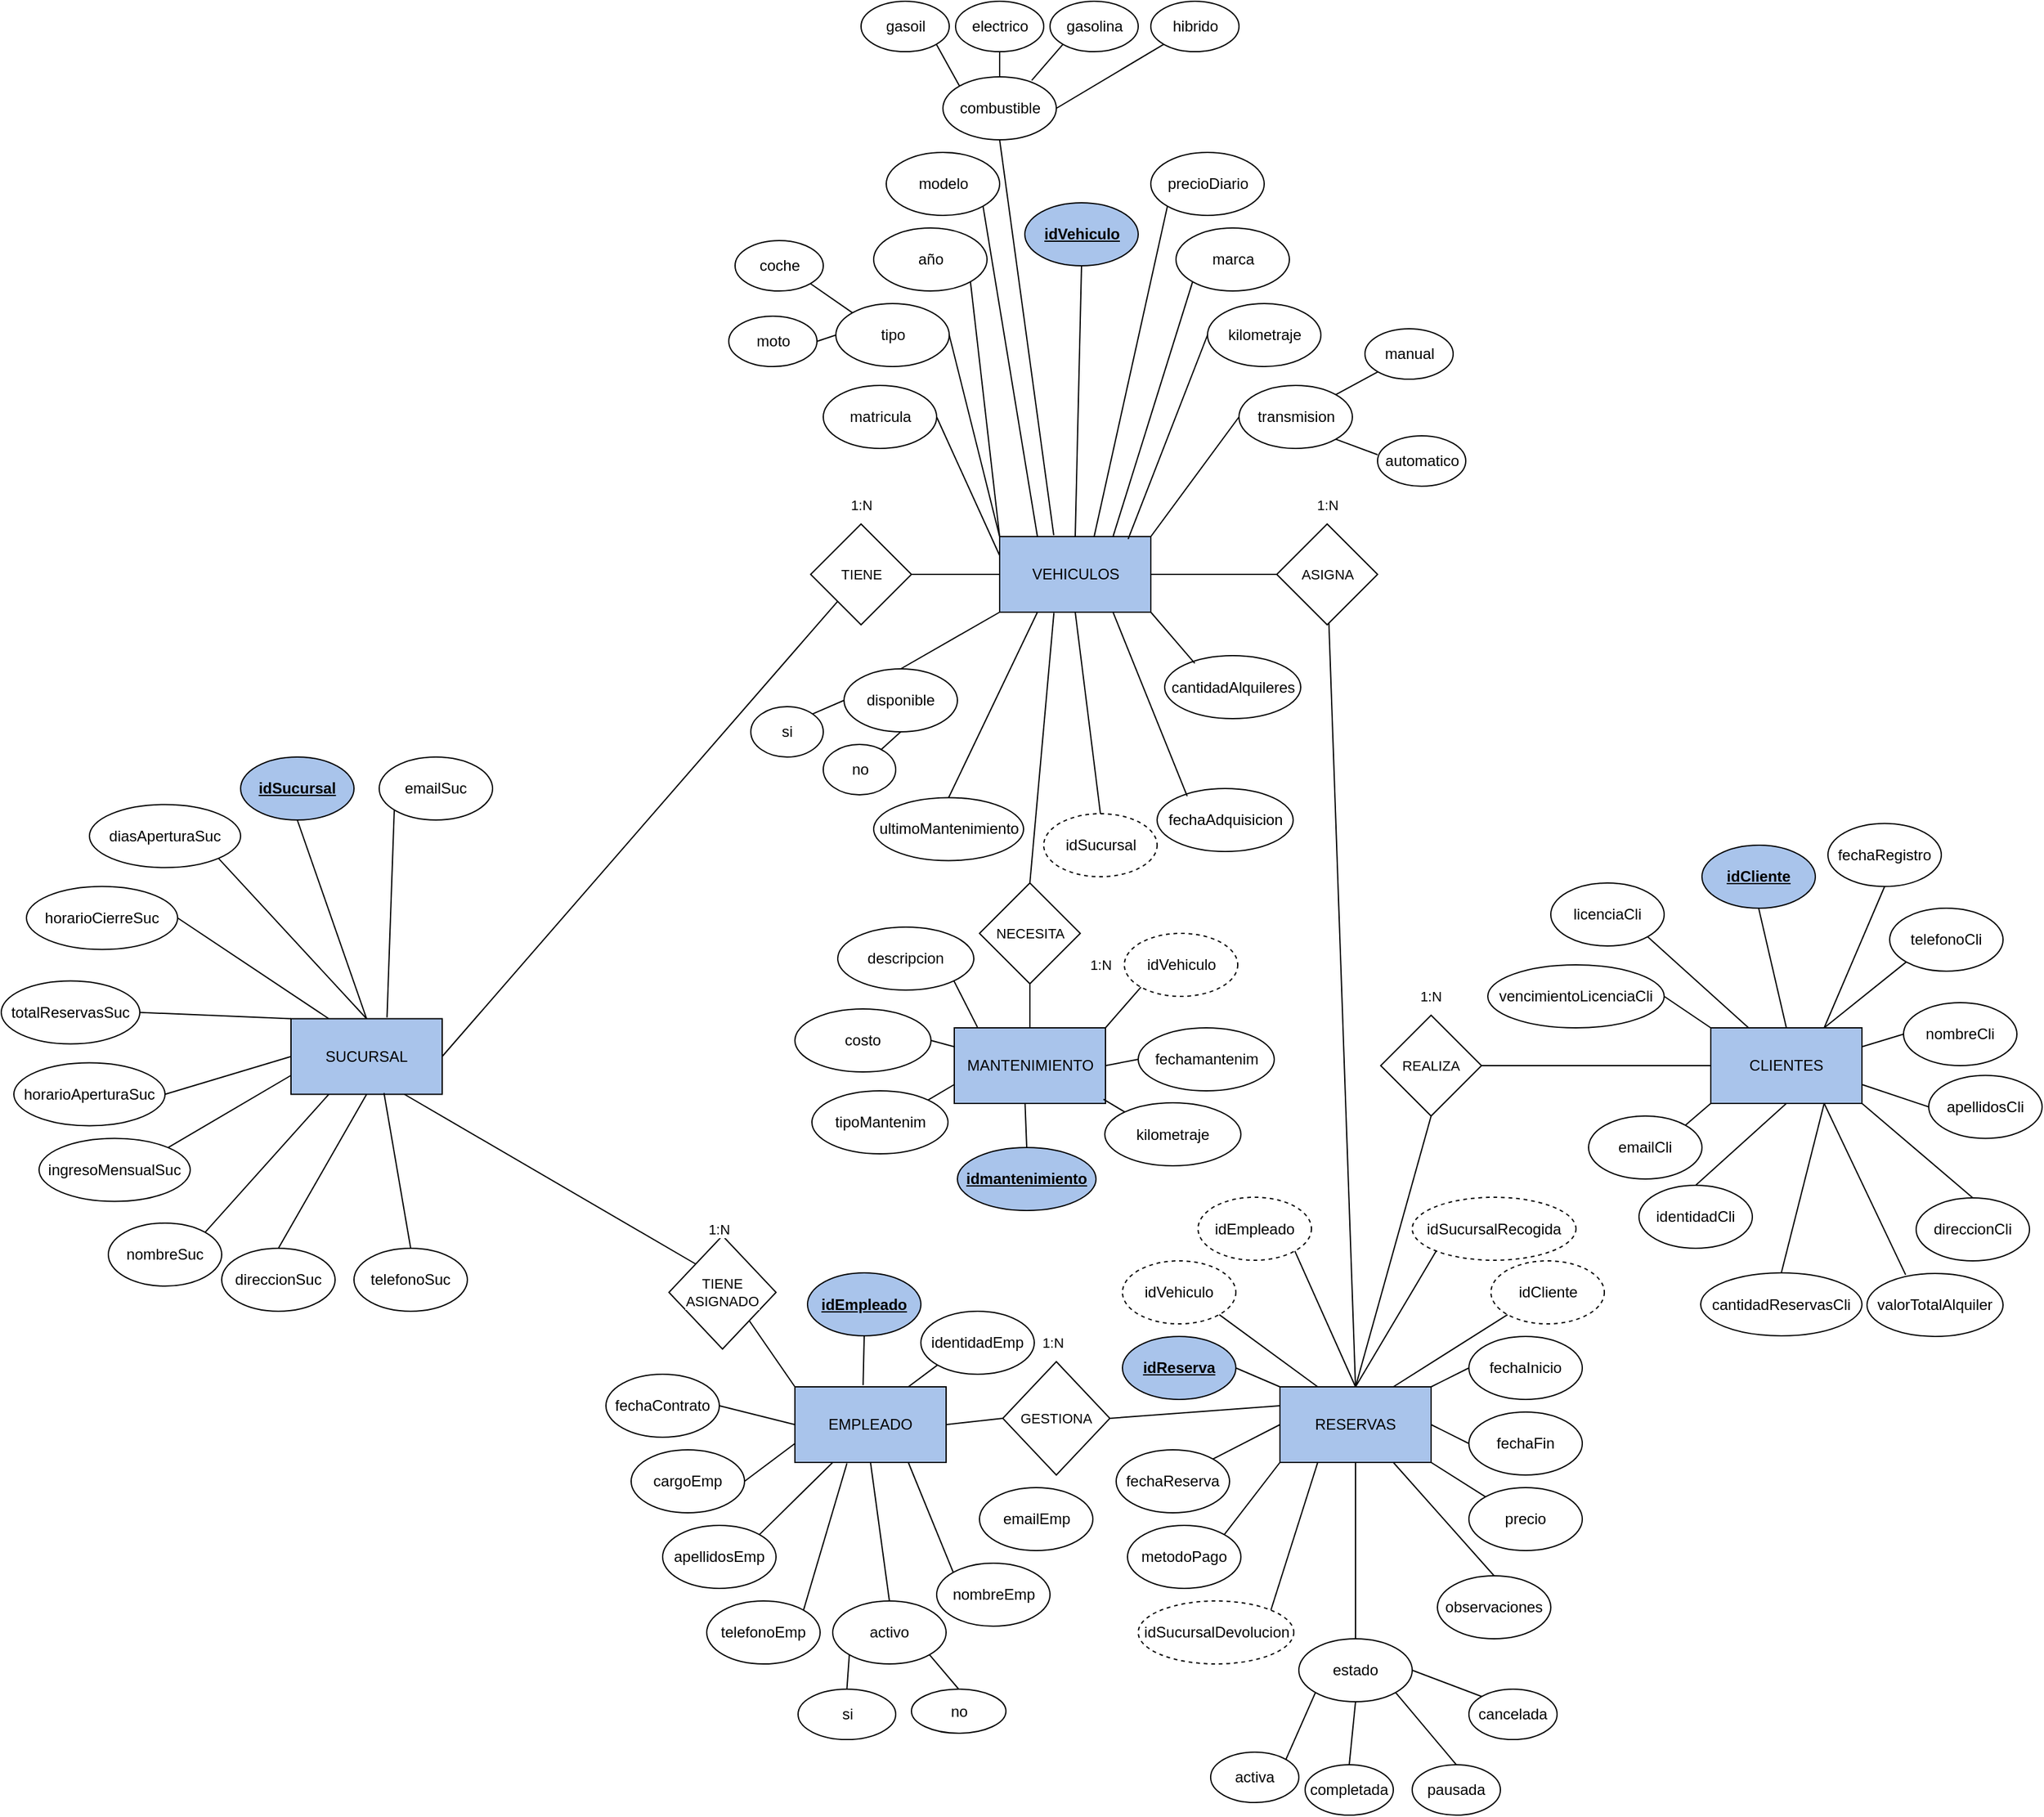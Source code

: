 <mxfile version="26.0.16">
  <diagram name="Page-1" id="OFvawOoqmwe_xKjoB6G9">
    <mxGraphModel dx="2757" dy="3264" grid="1" gridSize="10" guides="1" tooltips="1" connect="1" arrows="1" fold="1" page="1" pageScale="1" pageWidth="1654" pageHeight="1169" math="0" shadow="0">
      <root>
        <mxCell id="0" />
        <mxCell id="1" parent="0" />
        <mxCell id="cwHAcbeX68KlBgEvMdQE-43" style="edgeStyle=none;shape=connector;rounded=0;orthogonalLoop=1;jettySize=auto;html=1;exitX=0.5;exitY=0;exitDx=0;exitDy=0;entryX=0.5;entryY=1;entryDx=0;entryDy=0;strokeColor=default;align=center;verticalAlign=middle;fontFamily=Helvetica;fontSize=11;fontColor=default;labelBackgroundColor=default;endArrow=none;endFill=0;" parent="1" source="zVMEWo5uy3mCJogL-rVN-1" target="cwHAcbeX68KlBgEvMdQE-42" edge="1">
          <mxGeometry relative="1" as="geometry" />
        </mxCell>
        <mxCell id="cwHAcbeX68KlBgEvMdQE-45" style="edgeStyle=none;shape=connector;rounded=0;orthogonalLoop=1;jettySize=auto;html=1;exitX=0.5;exitY=0;exitDx=0;exitDy=0;strokeColor=default;align=center;verticalAlign=middle;fontFamily=Helvetica;fontSize=11;fontColor=default;labelBackgroundColor=default;endArrow=none;endFill=0;" parent="1" source="zVMEWo5uy3mCJogL-rVN-1" target="cwHAcbeX68KlBgEvMdQE-46" edge="1">
          <mxGeometry relative="1" as="geometry">
            <mxPoint x="440" y="530" as="targetPoint" />
          </mxGeometry>
        </mxCell>
        <mxCell id="zVMEWo5uy3mCJogL-rVN-1" value="RESERVAS" style="rounded=0;whiteSpace=wrap;html=1;fillColor=#A9C4EB;" parent="1" vertex="1">
          <mxGeometry x="435" y="750" width="120" height="60" as="geometry" />
        </mxCell>
        <mxCell id="cwHAcbeX68KlBgEvMdQE-47" style="edgeStyle=none;shape=connector;rounded=0;orthogonalLoop=1;jettySize=auto;html=1;exitX=1;exitY=0.5;exitDx=0;exitDy=0;entryX=0;entryY=0.5;entryDx=0;entryDy=0;strokeColor=default;align=center;verticalAlign=middle;fontFamily=Helvetica;fontSize=11;fontColor=default;labelBackgroundColor=default;endArrow=none;endFill=0;" parent="1" source="cwHAcbeX68KlBgEvMdQE-1" target="cwHAcbeX68KlBgEvMdQE-46" edge="1">
          <mxGeometry relative="1" as="geometry" />
        </mxCell>
        <mxCell id="cwHAcbeX68KlBgEvMdQE-55" style="edgeStyle=none;shape=connector;rounded=0;orthogonalLoop=1;jettySize=auto;html=1;exitX=0.5;exitY=0;exitDx=0;exitDy=0;entryX=0.5;entryY=1;entryDx=0;entryDy=0;strokeColor=default;align=center;verticalAlign=middle;fontFamily=Helvetica;fontSize=11;fontColor=default;labelBackgroundColor=default;endArrow=none;endFill=0;" parent="1" source="cwHAcbeX68KlBgEvMdQE-1" target="cwHAcbeX68KlBgEvMdQE-5" edge="1">
          <mxGeometry relative="1" as="geometry" />
        </mxCell>
        <mxCell id="GMdkUOOtyOs-6ZJa3_xY-5" style="rounded=0;orthogonalLoop=1;jettySize=auto;html=1;exitX=0;exitY=1;exitDx=0;exitDy=0;endArrow=none;startFill=0;entryX=0.5;entryY=0;entryDx=0;entryDy=0;" edge="1" parent="1" source="cwHAcbeX68KlBgEvMdQE-1" target="GMdkUOOtyOs-6ZJa3_xY-6">
          <mxGeometry relative="1" as="geometry">
            <mxPoint x="162.5" y="400" as="targetPoint" />
          </mxGeometry>
        </mxCell>
        <mxCell id="cwHAcbeX68KlBgEvMdQE-1" value="VEHICULOS&lt;span style=&quot;color: rgba(0, 0, 0, 0); font-family: monospace; font-size: 0px; text-align: start; text-wrap: nowrap;&quot;&gt;%3CmxGraphModel%3E%3Croot%3E%3CmxCell%20id%3D%220%22%2F%3E%3CmxCell%20id%3D%221%22%20parent%3D%220%22%2F%3E%3CmxCell%20id%3D%222%22%20value%3D%22RESERVAS%22%20style%3D%22rounded%3D0%3BwhiteSpace%3Dwrap%3Bhtml%3D1%3B%22%20vertex%3D%221%22%20parent%3D%221%22%3E%3CmxGeometry%20x%3D%22510%22%20y%3D%22400%22%20width%3D%22120%22%20height%3D%2260%22%20as%3D%22geometry%22%2F%3E%3C%2FmxCell%3E%3C%2Froot%3E%3C%2FmxGraphModel%3E&lt;/span&gt;" style="rounded=0;whiteSpace=wrap;html=1;fillColor=#A9C4EB;" parent="1" vertex="1">
          <mxGeometry x="212.5" y="75" width="120" height="60" as="geometry" />
        </mxCell>
        <mxCell id="Ay8VuYstyb__vXR3Yo2Y-2" style="rounded=0;orthogonalLoop=1;jettySize=auto;html=1;exitX=0.75;exitY=1;exitDx=0;exitDy=0;entryX=0.5;entryY=0;entryDx=0;entryDy=0;endArrow=none;startFill=0;" parent="1" source="cwHAcbeX68KlBgEvMdQE-2" target="Ay8VuYstyb__vXR3Yo2Y-1" edge="1">
          <mxGeometry relative="1" as="geometry" />
        </mxCell>
        <mxCell id="Ay8VuYstyb__vXR3Yo2Y-4" style="rounded=0;orthogonalLoop=1;jettySize=auto;html=1;exitX=0;exitY=0;exitDx=0;exitDy=0;entryX=1;entryY=0.5;entryDx=0;entryDy=0;endArrow=none;startFill=0;" parent="1" source="cwHAcbeX68KlBgEvMdQE-2" target="Ay8VuYstyb__vXR3Yo2Y-3" edge="1">
          <mxGeometry relative="1" as="geometry" />
        </mxCell>
        <mxCell id="cwHAcbeX68KlBgEvMdQE-2" value="CLIENTES" style="rounded=0;whiteSpace=wrap;html=1;fillColor=#A9C4EB;" parent="1" vertex="1">
          <mxGeometry x="777" y="465" width="120" height="60" as="geometry" />
        </mxCell>
        <mxCell id="cwHAcbeX68KlBgEvMdQE-15" style="edgeStyle=none;shape=connector;rounded=0;orthogonalLoop=1;jettySize=auto;html=1;exitX=0.5;exitY=1;exitDx=0;exitDy=0;entryX=0.5;entryY=0;entryDx=0;entryDy=0;strokeColor=default;align=center;verticalAlign=middle;fontFamily=Helvetica;fontSize=11;fontColor=default;labelBackgroundColor=default;endArrow=none;endFill=0;" parent="1" source="cwHAcbeX68KlBgEvMdQE-3" target="cwHAcbeX68KlBgEvMdQE-2" edge="1">
          <mxGeometry relative="1" as="geometry" />
        </mxCell>
        <mxCell id="cwHAcbeX68KlBgEvMdQE-3" value="idCliente" style="ellipse;whiteSpace=wrap;html=1;fontStyle=5;fillColor=#A9C4EB;" parent="1" vertex="1">
          <mxGeometry x="770" y="320" width="90" height="50" as="geometry" />
        </mxCell>
        <mxCell id="cwHAcbeX68KlBgEvMdQE-81" style="edgeStyle=none;shape=connector;rounded=0;orthogonalLoop=1;jettySize=auto;html=1;exitX=0;exitY=0.25;exitDx=0;exitDy=0;entryX=1;entryY=0.5;entryDx=0;entryDy=0;strokeColor=default;align=center;verticalAlign=middle;fontFamily=Helvetica;fontSize=11;fontColor=default;labelBackgroundColor=default;endArrow=none;endFill=0;" parent="1" source="cwHAcbeX68KlBgEvMdQE-1" target="cwHAcbeX68KlBgEvMdQE-66" edge="1">
          <mxGeometry relative="1" as="geometry" />
        </mxCell>
        <mxCell id="cwHAcbeX68KlBgEvMdQE-5" value="idVehiculo" style="ellipse;whiteSpace=wrap;html=1;fontStyle=5;fillColor=#A9C4EB;" parent="1" vertex="1">
          <mxGeometry x="232.5" y="-190" width="90" height="50" as="geometry" />
        </mxCell>
        <mxCell id="cwHAcbeX68KlBgEvMdQE-37" style="edgeStyle=none;shape=connector;rounded=0;orthogonalLoop=1;jettySize=auto;html=1;exitX=1;exitY=0.5;exitDx=0;exitDy=0;entryX=0;entryY=0;entryDx=0;entryDy=0;strokeColor=default;align=center;verticalAlign=middle;fontFamily=Helvetica;fontSize=11;fontColor=default;labelBackgroundColor=default;endArrow=none;endFill=0;" parent="1" source="cwHAcbeX68KlBgEvMdQE-6" target="zVMEWo5uy3mCJogL-rVN-1" edge="1">
          <mxGeometry relative="1" as="geometry" />
        </mxCell>
        <mxCell id="cwHAcbeX68KlBgEvMdQE-6" value="idReserva" style="ellipse;whiteSpace=wrap;html=1;fontStyle=5;fillColor=#A9C4EB;" parent="1" vertex="1">
          <mxGeometry x="310" y="710" width="90" height="50" as="geometry" />
        </mxCell>
        <mxCell id="cwHAcbeX68KlBgEvMdQE-17" style="edgeStyle=none;shape=connector;rounded=0;orthogonalLoop=1;jettySize=auto;html=1;exitX=0;exitY=0.5;exitDx=0;exitDy=0;entryX=1;entryY=0.25;entryDx=0;entryDy=0;strokeColor=default;align=center;verticalAlign=middle;fontFamily=Helvetica;fontSize=11;fontColor=default;labelBackgroundColor=default;endArrow=none;endFill=0;" parent="1" source="cwHAcbeX68KlBgEvMdQE-7" target="cwHAcbeX68KlBgEvMdQE-2" edge="1">
          <mxGeometry relative="1" as="geometry" />
        </mxCell>
        <mxCell id="cwHAcbeX68KlBgEvMdQE-7" value="nombreCli" style="ellipse;whiteSpace=wrap;html=1;fontStyle=0;" parent="1" vertex="1">
          <mxGeometry x="930" y="445" width="90" height="50" as="geometry" />
        </mxCell>
        <mxCell id="cwHAcbeX68KlBgEvMdQE-18" style="edgeStyle=none;shape=connector;rounded=0;orthogonalLoop=1;jettySize=auto;html=1;exitX=0;exitY=0.5;exitDx=0;exitDy=0;entryX=1;entryY=0.75;entryDx=0;entryDy=0;strokeColor=default;align=center;verticalAlign=middle;fontFamily=Helvetica;fontSize=11;fontColor=default;labelBackgroundColor=default;endArrow=none;endFill=0;" parent="1" source="cwHAcbeX68KlBgEvMdQE-8" target="cwHAcbeX68KlBgEvMdQE-2" edge="1">
          <mxGeometry relative="1" as="geometry" />
        </mxCell>
        <mxCell id="cwHAcbeX68KlBgEvMdQE-8" value="apellidosCli" style="ellipse;whiteSpace=wrap;html=1;fontStyle=0;" parent="1" vertex="1">
          <mxGeometry x="950" y="502.75" width="90" height="50" as="geometry" />
        </mxCell>
        <mxCell id="cwHAcbeX68KlBgEvMdQE-9" value="direccionCli" style="ellipse;whiteSpace=wrap;html=1;fontStyle=0;" parent="1" vertex="1">
          <mxGeometry x="940" y="600" width="90" height="50" as="geometry" />
        </mxCell>
        <mxCell id="cwHAcbeX68KlBgEvMdQE-20" style="edgeStyle=none;shape=connector;rounded=0;orthogonalLoop=1;jettySize=auto;html=1;exitX=0.5;exitY=0;exitDx=0;exitDy=0;entryX=0.5;entryY=1;entryDx=0;entryDy=0;strokeColor=default;align=center;verticalAlign=middle;fontFamily=Helvetica;fontSize=11;fontColor=default;labelBackgroundColor=default;endArrow=none;endFill=0;" parent="1" source="cwHAcbeX68KlBgEvMdQE-10" target="cwHAcbeX68KlBgEvMdQE-2" edge="1">
          <mxGeometry relative="1" as="geometry" />
        </mxCell>
        <mxCell id="cwHAcbeX68KlBgEvMdQE-10" value="identidadCli" style="ellipse;whiteSpace=wrap;html=1;fontStyle=0;" parent="1" vertex="1">
          <mxGeometry x="720" y="590" width="90" height="50" as="geometry" />
        </mxCell>
        <mxCell id="cwHAcbeX68KlBgEvMdQE-16" style="edgeStyle=none;shape=connector;rounded=0;orthogonalLoop=1;jettySize=auto;html=1;exitX=0;exitY=1;exitDx=0;exitDy=0;entryX=0.75;entryY=0;entryDx=0;entryDy=0;strokeColor=default;align=center;verticalAlign=middle;fontFamily=Helvetica;fontSize=11;fontColor=default;labelBackgroundColor=default;endArrow=none;endFill=0;" parent="1" source="cwHAcbeX68KlBgEvMdQE-11" target="cwHAcbeX68KlBgEvMdQE-2" edge="1">
          <mxGeometry relative="1" as="geometry" />
        </mxCell>
        <mxCell id="cwHAcbeX68KlBgEvMdQE-11" value="telefonoCli" style="ellipse;whiteSpace=wrap;html=1;fontStyle=0;" parent="1" vertex="1">
          <mxGeometry x="919" y="370" width="90" height="50" as="geometry" />
        </mxCell>
        <mxCell id="cwHAcbeX68KlBgEvMdQE-21" style="edgeStyle=none;shape=connector;rounded=0;orthogonalLoop=1;jettySize=auto;html=1;exitX=1;exitY=0;exitDx=0;exitDy=0;entryX=0;entryY=1;entryDx=0;entryDy=0;strokeColor=default;align=center;verticalAlign=middle;fontFamily=Helvetica;fontSize=11;fontColor=default;labelBackgroundColor=default;endArrow=none;endFill=0;" parent="1" source="cwHAcbeX68KlBgEvMdQE-12" target="cwHAcbeX68KlBgEvMdQE-2" edge="1">
          <mxGeometry relative="1" as="geometry" />
        </mxCell>
        <mxCell id="cwHAcbeX68KlBgEvMdQE-12" value="emailCli" style="ellipse;whiteSpace=wrap;html=1;fontStyle=0;" parent="1" vertex="1">
          <mxGeometry x="680" y="535" width="90" height="50" as="geometry" />
        </mxCell>
        <mxCell id="cwHAcbeX68KlBgEvMdQE-14" style="rounded=0;orthogonalLoop=1;jettySize=auto;html=1;exitX=1;exitY=1;exitDx=0;exitDy=0;entryX=0.25;entryY=0;entryDx=0;entryDy=0;endArrow=none;endFill=0;" parent="1" source="cwHAcbeX68KlBgEvMdQE-13" target="cwHAcbeX68KlBgEvMdQE-2" edge="1">
          <mxGeometry relative="1" as="geometry" />
        </mxCell>
        <mxCell id="cwHAcbeX68KlBgEvMdQE-13" value="licenciaCli" style="ellipse;whiteSpace=wrap;html=1;fontStyle=0;" parent="1" vertex="1">
          <mxGeometry x="650" y="350" width="90" height="50" as="geometry" />
        </mxCell>
        <mxCell id="cwHAcbeX68KlBgEvMdQE-19" style="edgeStyle=none;shape=connector;rounded=0;orthogonalLoop=1;jettySize=auto;html=1;exitX=0.5;exitY=0;exitDx=0;exitDy=0;entryX=1;entryY=1;entryDx=0;entryDy=0;strokeColor=default;align=center;verticalAlign=middle;fontFamily=Helvetica;fontSize=11;fontColor=default;labelBackgroundColor=default;endArrow=none;endFill=0;" parent="1" source="cwHAcbeX68KlBgEvMdQE-9" target="cwHAcbeX68KlBgEvMdQE-2" edge="1">
          <mxGeometry relative="1" as="geometry" />
        </mxCell>
        <mxCell id="cwHAcbeX68KlBgEvMdQE-30" style="edgeStyle=none;shape=connector;rounded=0;orthogonalLoop=1;jettySize=auto;html=1;exitX=0;exitY=0.5;exitDx=0;exitDy=0;entryX=1;entryY=0;entryDx=0;entryDy=0;strokeColor=default;align=center;verticalAlign=middle;fontFamily=Helvetica;fontSize=11;fontColor=default;labelBackgroundColor=default;endArrow=none;endFill=0;" parent="1" source="cwHAcbeX68KlBgEvMdQE-22" target="zVMEWo5uy3mCJogL-rVN-1" edge="1">
          <mxGeometry relative="1" as="geometry" />
        </mxCell>
        <mxCell id="cwHAcbeX68KlBgEvMdQE-22" value="fechaInicio" style="ellipse;whiteSpace=wrap;html=1;fontStyle=0;" parent="1" vertex="1">
          <mxGeometry x="585" y="710" width="90" height="50" as="geometry" />
        </mxCell>
        <mxCell id="cwHAcbeX68KlBgEvMdQE-31" style="edgeStyle=none;shape=connector;rounded=0;orthogonalLoop=1;jettySize=auto;html=1;exitX=0;exitY=0.5;exitDx=0;exitDy=0;entryX=1;entryY=0.5;entryDx=0;entryDy=0;strokeColor=default;align=center;verticalAlign=middle;fontFamily=Helvetica;fontSize=11;fontColor=default;labelBackgroundColor=default;endArrow=none;endFill=0;" parent="1" source="cwHAcbeX68KlBgEvMdQE-23" target="zVMEWo5uy3mCJogL-rVN-1" edge="1">
          <mxGeometry relative="1" as="geometry" />
        </mxCell>
        <mxCell id="cwHAcbeX68KlBgEvMdQE-23" value="fechaFin" style="ellipse;whiteSpace=wrap;html=1;fontStyle=0;" parent="1" vertex="1">
          <mxGeometry x="585" y="770" width="90" height="50" as="geometry" />
        </mxCell>
        <mxCell id="cwHAcbeX68KlBgEvMdQE-32" style="edgeStyle=none;shape=connector;rounded=0;orthogonalLoop=1;jettySize=auto;html=1;exitX=0;exitY=0;exitDx=0;exitDy=0;entryX=1;entryY=1;entryDx=0;entryDy=0;strokeColor=default;align=center;verticalAlign=middle;fontFamily=Helvetica;fontSize=11;fontColor=default;labelBackgroundColor=default;endArrow=none;endFill=0;" parent="1" source="cwHAcbeX68KlBgEvMdQE-24" target="zVMEWo5uy3mCJogL-rVN-1" edge="1">
          <mxGeometry relative="1" as="geometry" />
        </mxCell>
        <mxCell id="cwHAcbeX68KlBgEvMdQE-24" value="precio" style="ellipse;whiteSpace=wrap;html=1;fontStyle=0;" parent="1" vertex="1">
          <mxGeometry x="585" y="830" width="90" height="50" as="geometry" />
        </mxCell>
        <mxCell id="cwHAcbeX68KlBgEvMdQE-35" style="edgeStyle=none;shape=connector;rounded=0;orthogonalLoop=1;jettySize=auto;html=1;exitX=0.5;exitY=0;exitDx=0;exitDy=0;entryX=0.75;entryY=1;entryDx=0;entryDy=0;strokeColor=default;align=center;verticalAlign=middle;fontFamily=Helvetica;fontSize=11;fontColor=default;labelBackgroundColor=default;endArrow=none;endFill=0;" parent="1" source="cwHAcbeX68KlBgEvMdQE-27" target="zVMEWo5uy3mCJogL-rVN-1" edge="1">
          <mxGeometry relative="1" as="geometry" />
        </mxCell>
        <mxCell id="cwHAcbeX68KlBgEvMdQE-27" value="observaciones" style="ellipse;whiteSpace=wrap;html=1;fontStyle=0;" parent="1" vertex="1">
          <mxGeometry x="560" y="900" width="90" height="50" as="geometry" />
        </mxCell>
        <mxCell id="cwHAcbeX68KlBgEvMdQE-36" style="edgeStyle=none;shape=connector;rounded=0;orthogonalLoop=1;jettySize=auto;html=1;exitX=0.5;exitY=0;exitDx=0;exitDy=0;entryX=0.5;entryY=1;entryDx=0;entryDy=0;strokeColor=default;align=center;verticalAlign=middle;fontFamily=Helvetica;fontSize=11;fontColor=default;labelBackgroundColor=default;endArrow=none;endFill=0;" parent="1" source="cwHAcbeX68KlBgEvMdQE-29" target="zVMEWo5uy3mCJogL-rVN-1" edge="1">
          <mxGeometry relative="1" as="geometry" />
        </mxCell>
        <mxCell id="cwHAcbeX68KlBgEvMdQE-29" value="estado" style="ellipse;whiteSpace=wrap;html=1;fontStyle=0;" parent="1" vertex="1">
          <mxGeometry x="450" y="950" width="90" height="50" as="geometry" />
        </mxCell>
        <mxCell id="cwHAcbeX68KlBgEvMdQE-41" style="edgeStyle=none;shape=connector;rounded=0;orthogonalLoop=1;jettySize=auto;html=1;exitX=0;exitY=1;exitDx=0;exitDy=0;entryX=0.75;entryY=0;entryDx=0;entryDy=0;strokeColor=default;align=center;verticalAlign=middle;fontFamily=Helvetica;fontSize=11;fontColor=default;labelBackgroundColor=default;endArrow=none;endFill=0;" parent="1" source="cwHAcbeX68KlBgEvMdQE-38" target="zVMEWo5uy3mCJogL-rVN-1" edge="1">
          <mxGeometry relative="1" as="geometry" />
        </mxCell>
        <mxCell id="cwHAcbeX68KlBgEvMdQE-38" value="idCliente" style="ellipse;whiteSpace=wrap;html=1;fontStyle=0;dashed=1;" parent="1" vertex="1">
          <mxGeometry x="602.5" y="650" width="90" height="50" as="geometry" />
        </mxCell>
        <mxCell id="cwHAcbeX68KlBgEvMdQE-40" style="edgeStyle=none;shape=connector;rounded=0;orthogonalLoop=1;jettySize=auto;html=1;exitX=1;exitY=1;exitDx=0;exitDy=0;entryX=0.25;entryY=0;entryDx=0;entryDy=0;strokeColor=default;align=center;verticalAlign=middle;fontFamily=Helvetica;fontSize=11;fontColor=default;labelBackgroundColor=default;endArrow=none;endFill=0;" parent="1" source="cwHAcbeX68KlBgEvMdQE-39" target="zVMEWo5uy3mCJogL-rVN-1" edge="1">
          <mxGeometry relative="1" as="geometry" />
        </mxCell>
        <mxCell id="cwHAcbeX68KlBgEvMdQE-39" value="idVehiculo" style="ellipse;whiteSpace=wrap;html=1;fontStyle=0;dashed=1;" parent="1" vertex="1">
          <mxGeometry x="310" y="650" width="90" height="50" as="geometry" />
        </mxCell>
        <mxCell id="cwHAcbeX68KlBgEvMdQE-44" style="edgeStyle=none;shape=connector;rounded=0;orthogonalLoop=1;jettySize=auto;html=1;exitX=1;exitY=0.5;exitDx=0;exitDy=0;entryX=0;entryY=0.5;entryDx=0;entryDy=0;strokeColor=default;align=center;verticalAlign=middle;fontFamily=Helvetica;fontSize=11;fontColor=default;labelBackgroundColor=default;endArrow=none;endFill=0;" parent="1" source="cwHAcbeX68KlBgEvMdQE-42" target="cwHAcbeX68KlBgEvMdQE-2" edge="1">
          <mxGeometry relative="1" as="geometry" />
        </mxCell>
        <mxCell id="cwHAcbeX68KlBgEvMdQE-42" value="REALIZA" style="rhombus;whiteSpace=wrap;html=1;fontFamily=Helvetica;fontSize=11;fontColor=default;labelBackgroundColor=default;" parent="1" vertex="1">
          <mxGeometry x="515" y="455" width="80" height="80" as="geometry" />
        </mxCell>
        <mxCell id="cwHAcbeX68KlBgEvMdQE-46" value="ASIGNA" style="rhombus;whiteSpace=wrap;html=1;fontFamily=Helvetica;fontSize=11;fontColor=default;labelBackgroundColor=default;" parent="1" vertex="1">
          <mxGeometry x="432.5" y="65" width="80" height="80" as="geometry" />
        </mxCell>
        <mxCell id="cwHAcbeX68KlBgEvMdQE-48" value="1:N" style="text;html=1;align=center;verticalAlign=middle;whiteSpace=wrap;rounded=0;fontFamily=Helvetica;fontSize=11;fontColor=default;labelBackgroundColor=default;" parent="1" vertex="1">
          <mxGeometry x="525" y="425" width="60" height="30" as="geometry" />
        </mxCell>
        <mxCell id="cwHAcbeX68KlBgEvMdQE-49" value="1:N" style="text;html=1;align=center;verticalAlign=middle;whiteSpace=wrap;rounded=0;fontFamily=Helvetica;fontSize=11;fontColor=default;labelBackgroundColor=default;" parent="1" vertex="1">
          <mxGeometry x="442.5" y="35" width="60" height="30" as="geometry" />
        </mxCell>
        <mxCell id="cwHAcbeX68KlBgEvMdQE-51" style="edgeStyle=none;shape=connector;rounded=0;orthogonalLoop=1;jettySize=auto;html=1;exitX=1;exitY=0.5;exitDx=0;exitDy=0;strokeColor=default;align=center;verticalAlign=middle;fontFamily=Helvetica;fontSize=11;fontColor=default;labelBackgroundColor=default;endArrow=none;endFill=0;" parent="1" source="cwHAcbeX68KlBgEvMdQE-50" target="cwHAcbeX68KlBgEvMdQE-52" edge="1">
          <mxGeometry relative="1" as="geometry">
            <mxPoint x="40" y="494.429" as="targetPoint" />
          </mxGeometry>
        </mxCell>
        <mxCell id="cwHAcbeX68KlBgEvMdQE-57" style="edgeStyle=none;shape=connector;rounded=0;orthogonalLoop=1;jettySize=auto;html=1;exitX=0.5;exitY=0;exitDx=0;exitDy=0;entryX=0.5;entryY=1;entryDx=0;entryDy=0;strokeColor=default;align=center;verticalAlign=middle;fontFamily=Helvetica;fontSize=11;fontColor=default;labelBackgroundColor=default;endArrow=none;endFill=0;" parent="1" source="cwHAcbeX68KlBgEvMdQE-50" target="cwHAcbeX68KlBgEvMdQE-56" edge="1">
          <mxGeometry relative="1" as="geometry" />
        </mxCell>
        <mxCell id="cwHAcbeX68KlBgEvMdQE-63" style="edgeStyle=none;shape=connector;rounded=0;orthogonalLoop=1;jettySize=auto;html=1;exitX=0.5;exitY=1;exitDx=0;exitDy=0;entryX=0.5;entryY=0;entryDx=0;entryDy=0;strokeColor=default;align=center;verticalAlign=middle;fontFamily=Helvetica;fontSize=11;fontColor=default;labelBackgroundColor=default;endArrow=none;endFill=0;" parent="1" source="cwHAcbeX68KlBgEvMdQE-50" target="cwHAcbeX68KlBgEvMdQE-62" edge="1">
          <mxGeometry relative="1" as="geometry" />
        </mxCell>
        <mxCell id="cwHAcbeX68KlBgEvMdQE-64" style="edgeStyle=none;shape=connector;rounded=0;orthogonalLoop=1;jettySize=auto;html=1;exitX=0.635;exitY=-0.017;exitDx=0;exitDy=0;entryX=0;entryY=0;entryDx=0;entryDy=0;strokeColor=default;align=center;verticalAlign=middle;fontFamily=Helvetica;fontSize=11;fontColor=default;labelBackgroundColor=default;endArrow=none;endFill=0;exitPerimeter=0;" parent="1" source="cwHAcbeX68KlBgEvMdQE-50" target="cwHAcbeX68KlBgEvMdQE-61" edge="1">
          <mxGeometry relative="1" as="geometry" />
        </mxCell>
        <mxCell id="cwHAcbeX68KlBgEvMdQE-65" style="edgeStyle=none;shape=connector;rounded=0;orthogonalLoop=1;jettySize=auto;html=1;exitX=0.25;exitY=1;exitDx=0;exitDy=0;entryX=1;entryY=0;entryDx=0;entryDy=0;strokeColor=default;align=center;verticalAlign=middle;fontFamily=Helvetica;fontSize=11;fontColor=default;labelBackgroundColor=default;endArrow=none;endFill=0;" parent="1" source="cwHAcbeX68KlBgEvMdQE-50" target="cwHAcbeX68KlBgEvMdQE-60" edge="1">
          <mxGeometry relative="1" as="geometry" />
        </mxCell>
        <mxCell id="cwHAcbeX68KlBgEvMdQE-50" value="SUCURSAL" style="rounded=0;whiteSpace=wrap;html=1;fillColor=#A9C4EB;" parent="1" vertex="1">
          <mxGeometry x="-350" y="457.75" width="120" height="60" as="geometry" />
        </mxCell>
        <mxCell id="cwHAcbeX68KlBgEvMdQE-53" style="edgeStyle=none;shape=connector;rounded=0;orthogonalLoop=1;jettySize=auto;html=1;exitX=1;exitY=0.5;exitDx=0;exitDy=0;entryX=0;entryY=0.5;entryDx=0;entryDy=0;strokeColor=default;align=center;verticalAlign=middle;fontFamily=Helvetica;fontSize=11;fontColor=default;labelBackgroundColor=default;endArrow=none;endFill=0;" parent="1" source="cwHAcbeX68KlBgEvMdQE-52" target="cwHAcbeX68KlBgEvMdQE-1" edge="1">
          <mxGeometry relative="1" as="geometry" />
        </mxCell>
        <mxCell id="cwHAcbeX68KlBgEvMdQE-52" value="TIENE" style="rhombus;whiteSpace=wrap;html=1;fontFamily=Helvetica;fontSize=11;fontColor=default;labelBackgroundColor=default;" parent="1" vertex="1">
          <mxGeometry x="62.5" y="64.999" width="80" height="80" as="geometry" />
        </mxCell>
        <mxCell id="cwHAcbeX68KlBgEvMdQE-54" value="1:N" style="text;html=1;align=center;verticalAlign=middle;whiteSpace=wrap;rounded=0;fontFamily=Helvetica;fontSize=11;fontColor=default;labelBackgroundColor=default;" parent="1" vertex="1">
          <mxGeometry x="72.5" y="35" width="60" height="30" as="geometry" />
        </mxCell>
        <mxCell id="cwHAcbeX68KlBgEvMdQE-56" value="idSucursal" style="ellipse;whiteSpace=wrap;html=1;fontStyle=5;fillColor=#A9C4EB;" parent="1" vertex="1">
          <mxGeometry x="-390" y="250" width="90" height="50" as="geometry" />
        </mxCell>
        <mxCell id="cwHAcbeX68KlBgEvMdQE-59" style="edgeStyle=none;shape=connector;rounded=0;orthogonalLoop=1;jettySize=auto;html=1;exitX=0.5;exitY=0;exitDx=0;exitDy=0;entryX=0.5;entryY=1;entryDx=0;entryDy=0;strokeColor=default;align=center;verticalAlign=middle;fontFamily=Helvetica;fontSize=11;fontColor=default;labelBackgroundColor=default;endArrow=none;endFill=0;" parent="1" source="cwHAcbeX68KlBgEvMdQE-58" target="cwHAcbeX68KlBgEvMdQE-1" edge="1">
          <mxGeometry relative="1" as="geometry" />
        </mxCell>
        <mxCell id="cwHAcbeX68KlBgEvMdQE-58" value="idSucursal" style="ellipse;whiteSpace=wrap;html=1;fontStyle=0;dashed=1;" parent="1" vertex="1">
          <mxGeometry x="247.5" y="295" width="90" height="50" as="geometry" />
        </mxCell>
        <mxCell id="cwHAcbeX68KlBgEvMdQE-60" value="nombreSuc" style="ellipse;whiteSpace=wrap;html=1;fontStyle=0;" parent="1" vertex="1">
          <mxGeometry x="-495" y="620" width="90" height="50" as="geometry" />
        </mxCell>
        <mxCell id="cwHAcbeX68KlBgEvMdQE-61" value="emailSuc" style="ellipse;whiteSpace=wrap;html=1;fontStyle=0;" parent="1" vertex="1">
          <mxGeometry x="-280" y="250" width="90" height="50" as="geometry" />
        </mxCell>
        <mxCell id="cwHAcbeX68KlBgEvMdQE-62" value="direccionSuc" style="ellipse;whiteSpace=wrap;html=1;fontStyle=0;" parent="1" vertex="1">
          <mxGeometry x="-405" y="640" width="90" height="50" as="geometry" />
        </mxCell>
        <mxCell id="cwHAcbeX68KlBgEvMdQE-66" value="matricula" style="ellipse;whiteSpace=wrap;html=1;fontStyle=0;" parent="1" vertex="1">
          <mxGeometry x="72.5" y="-45" width="90" height="50" as="geometry" />
        </mxCell>
        <mxCell id="cwHAcbeX68KlBgEvMdQE-87" style="edgeStyle=none;shape=connector;rounded=0;orthogonalLoop=1;jettySize=auto;html=1;exitX=0;exitY=1;exitDx=0;exitDy=0;strokeColor=default;align=center;verticalAlign=middle;fontFamily=Helvetica;fontSize=11;fontColor=default;labelBackgroundColor=default;endArrow=none;endFill=0;entryX=0.75;entryY=0;entryDx=0;entryDy=0;" parent="1" source="cwHAcbeX68KlBgEvMdQE-68" target="cwHAcbeX68KlBgEvMdQE-1" edge="1">
          <mxGeometry relative="1" as="geometry">
            <mxPoint x="262.5" y="240" as="targetPoint" />
          </mxGeometry>
        </mxCell>
        <mxCell id="cwHAcbeX68KlBgEvMdQE-68" value="marca" style="ellipse;whiteSpace=wrap;html=1;fontStyle=0;" parent="1" vertex="1">
          <mxGeometry x="352.5" y="-170" width="90" height="50" as="geometry" />
        </mxCell>
        <mxCell id="cwHAcbeX68KlBgEvMdQE-84" style="edgeStyle=none;shape=connector;rounded=0;orthogonalLoop=1;jettySize=auto;html=1;exitX=1;exitY=1;exitDx=0;exitDy=0;entryX=0.25;entryY=0;entryDx=0;entryDy=0;strokeColor=default;align=center;verticalAlign=middle;fontFamily=Helvetica;fontSize=11;fontColor=default;labelBackgroundColor=default;endArrow=none;endFill=0;" parent="1" source="cwHAcbeX68KlBgEvMdQE-69" target="cwHAcbeX68KlBgEvMdQE-1" edge="1">
          <mxGeometry relative="1" as="geometry" />
        </mxCell>
        <mxCell id="cwHAcbeX68KlBgEvMdQE-69" value="modelo" style="ellipse;whiteSpace=wrap;html=1;fontStyle=0;" parent="1" vertex="1">
          <mxGeometry x="122.5" y="-230" width="90" height="50" as="geometry" />
        </mxCell>
        <mxCell id="cwHAcbeX68KlBgEvMdQE-83" style="edgeStyle=none;shape=connector;rounded=0;orthogonalLoop=1;jettySize=auto;html=1;exitX=1;exitY=1;exitDx=0;exitDy=0;strokeColor=default;align=center;verticalAlign=middle;fontFamily=Helvetica;fontSize=11;fontColor=default;labelBackgroundColor=default;endArrow=none;endFill=0;entryX=0;entryY=0;entryDx=0;entryDy=0;" parent="1" source="cwHAcbeX68KlBgEvMdQE-70" target="cwHAcbeX68KlBgEvMdQE-1" edge="1">
          <mxGeometry relative="1" as="geometry">
            <mxPoint x="222.5" y="320" as="targetPoint" />
          </mxGeometry>
        </mxCell>
        <mxCell id="cwHAcbeX68KlBgEvMdQE-70" value="año" style="ellipse;whiteSpace=wrap;html=1;fontStyle=0;" parent="1" vertex="1">
          <mxGeometry x="112.5" y="-170" width="90" height="50" as="geometry" />
        </mxCell>
        <mxCell id="cwHAcbeX68KlBgEvMdQE-82" style="edgeStyle=none;shape=connector;rounded=0;orthogonalLoop=1;jettySize=auto;html=1;exitX=1;exitY=0.5;exitDx=0;exitDy=0;entryX=0;entryY=0;entryDx=0;entryDy=0;strokeColor=default;align=center;verticalAlign=middle;fontFamily=Helvetica;fontSize=11;fontColor=default;labelBackgroundColor=default;endArrow=none;endFill=0;" parent="1" source="cwHAcbeX68KlBgEvMdQE-71" target="cwHAcbeX68KlBgEvMdQE-1" edge="1">
          <mxGeometry relative="1" as="geometry" />
        </mxCell>
        <mxCell id="cwHAcbeX68KlBgEvMdQE-71" value="tipo" style="ellipse;whiteSpace=wrap;html=1;fontStyle=0;" parent="1" vertex="1">
          <mxGeometry x="82.5" y="-110" width="90" height="50" as="geometry" />
        </mxCell>
        <mxCell id="cwHAcbeX68KlBgEvMdQE-88" style="edgeStyle=none;shape=connector;rounded=0;orthogonalLoop=1;jettySize=auto;html=1;exitX=0;exitY=0.5;exitDx=0;exitDy=0;entryX=0.85;entryY=0.033;entryDx=0;entryDy=0;strokeColor=default;align=center;verticalAlign=middle;fontFamily=Helvetica;fontSize=11;fontColor=default;labelBackgroundColor=default;endArrow=none;endFill=0;entryPerimeter=0;" parent="1" source="cwHAcbeX68KlBgEvMdQE-72" target="cwHAcbeX68KlBgEvMdQE-1" edge="1">
          <mxGeometry relative="1" as="geometry" />
        </mxCell>
        <mxCell id="cwHAcbeX68KlBgEvMdQE-72" value="kilometraje" style="ellipse;whiteSpace=wrap;html=1;fontStyle=0;" parent="1" vertex="1">
          <mxGeometry x="377.5" y="-110" width="90" height="50" as="geometry" />
        </mxCell>
        <mxCell id="cwHAcbeX68KlBgEvMdQE-89" style="edgeStyle=none;shape=connector;rounded=0;orthogonalLoop=1;jettySize=auto;html=1;exitX=0;exitY=0.5;exitDx=0;exitDy=0;strokeColor=default;align=center;verticalAlign=middle;fontFamily=Helvetica;fontSize=11;fontColor=default;labelBackgroundColor=default;endArrow=none;endFill=0;entryX=1;entryY=0;entryDx=0;entryDy=0;" parent="1" source="cwHAcbeX68KlBgEvMdQE-73" target="cwHAcbeX68KlBgEvMdQE-1" edge="1">
          <mxGeometry relative="1" as="geometry">
            <mxPoint x="312.5" y="260" as="targetPoint" />
          </mxGeometry>
        </mxCell>
        <mxCell id="cwHAcbeX68KlBgEvMdQE-95" style="edgeStyle=none;shape=connector;rounded=0;orthogonalLoop=1;jettySize=auto;html=1;exitX=1;exitY=0;exitDx=0;exitDy=0;entryX=0;entryY=1;entryDx=0;entryDy=0;strokeColor=default;align=center;verticalAlign=middle;fontFamily=Helvetica;fontSize=11;fontColor=default;labelBackgroundColor=default;endArrow=none;endFill=0;" parent="1" source="cwHAcbeX68KlBgEvMdQE-73" target="cwHAcbeX68KlBgEvMdQE-93" edge="1">
          <mxGeometry relative="1" as="geometry">
            <mxPoint x="492.5" y="-60" as="targetPoint" />
          </mxGeometry>
        </mxCell>
        <mxCell id="cwHAcbeX68KlBgEvMdQE-96" style="edgeStyle=none;shape=connector;rounded=0;orthogonalLoop=1;jettySize=auto;html=1;exitX=1;exitY=1;exitDx=0;exitDy=0;entryX=0;entryY=0.375;entryDx=0;entryDy=0;strokeColor=default;align=center;verticalAlign=middle;fontFamily=Helvetica;fontSize=11;fontColor=default;labelBackgroundColor=default;endArrow=none;endFill=0;entryPerimeter=0;" parent="1" source="cwHAcbeX68KlBgEvMdQE-73" target="cwHAcbeX68KlBgEvMdQE-94" edge="1">
          <mxGeometry relative="1" as="geometry">
            <mxPoint x="492.5" y="10" as="targetPoint" />
          </mxGeometry>
        </mxCell>
        <mxCell id="cwHAcbeX68KlBgEvMdQE-73" value="transmision" style="ellipse;whiteSpace=wrap;html=1;fontStyle=0;" parent="1" vertex="1">
          <mxGeometry x="402.5" y="-45" width="90" height="50" as="geometry" />
        </mxCell>
        <mxCell id="cwHAcbeX68KlBgEvMdQE-86" style="edgeStyle=none;shape=connector;rounded=0;orthogonalLoop=1;jettySize=auto;html=1;exitX=0;exitY=1;exitDx=0;exitDy=0;strokeColor=default;align=center;verticalAlign=middle;fontFamily=Helvetica;fontSize=11;fontColor=default;labelBackgroundColor=default;endArrow=none;endFill=0;entryX=0.625;entryY=0;entryDx=0;entryDy=0;entryPerimeter=0;" parent="1" source="cwHAcbeX68KlBgEvMdQE-74" target="cwHAcbeX68KlBgEvMdQE-1" edge="1">
          <mxGeometry relative="1" as="geometry">
            <mxPoint x="262.5" y="240" as="targetPoint" />
          </mxGeometry>
        </mxCell>
        <mxCell id="cwHAcbeX68KlBgEvMdQE-74" value="precioDiario" style="ellipse;whiteSpace=wrap;html=1;fontStyle=0;" parent="1" vertex="1">
          <mxGeometry x="332.5" y="-230" width="90" height="50" as="geometry" />
        </mxCell>
        <mxCell id="cwHAcbeX68KlBgEvMdQE-85" style="edgeStyle=none;shape=connector;rounded=0;orthogonalLoop=1;jettySize=auto;html=1;exitX=0.5;exitY=1;exitDx=0;exitDy=0;strokeColor=default;align=center;verticalAlign=middle;fontFamily=Helvetica;fontSize=11;fontColor=default;labelBackgroundColor=default;endArrow=none;endFill=0;entryX=0.358;entryY=-0.017;entryDx=0;entryDy=0;entryPerimeter=0;" parent="1" source="cwHAcbeX68KlBgEvMdQE-75" target="cwHAcbeX68KlBgEvMdQE-1" edge="1">
          <mxGeometry relative="1" as="geometry">
            <mxPoint x="262.441" y="230" as="targetPoint" />
          </mxGeometry>
        </mxCell>
        <mxCell id="GMdkUOOtyOs-6ZJa3_xY-3" style="rounded=0;orthogonalLoop=1;jettySize=auto;html=1;exitX=1;exitY=0.5;exitDx=0;exitDy=0;endArrow=none;startFill=0;entryX=0;entryY=1;entryDx=0;entryDy=0;" edge="1" parent="1" source="cwHAcbeX68KlBgEvMdQE-75" target="GMdkUOOtyOs-6ZJa3_xY-4">
          <mxGeometry relative="1" as="geometry">
            <mxPoint x="332.5" y="-70" as="targetPoint" />
          </mxGeometry>
        </mxCell>
        <mxCell id="cwHAcbeX68KlBgEvMdQE-75" value="combustible" style="ellipse;whiteSpace=wrap;html=1;fontStyle=0;" parent="1" vertex="1">
          <mxGeometry x="167.5" y="-290" width="90" height="50" as="geometry" />
        </mxCell>
        <mxCell id="cwHAcbeX68KlBgEvMdQE-90" style="edgeStyle=none;shape=connector;rounded=0;orthogonalLoop=1;jettySize=auto;html=1;exitX=1;exitY=1;exitDx=0;exitDy=0;entryX=0;entryY=0;entryDx=0;entryDy=0;strokeColor=default;align=center;verticalAlign=middle;fontFamily=Helvetica;fontSize=11;fontColor=default;labelBackgroundColor=default;endArrow=none;endFill=0;" parent="1" source="cwHAcbeX68KlBgEvMdQE-77" target="cwHAcbeX68KlBgEvMdQE-75" edge="1">
          <mxGeometry relative="1" as="geometry" />
        </mxCell>
        <mxCell id="cwHAcbeX68KlBgEvMdQE-77" value="gasoil" style="ellipse;whiteSpace=wrap;html=1;fontStyle=0;" parent="1" vertex="1">
          <mxGeometry x="102.5" y="-350" width="70" height="40" as="geometry" />
        </mxCell>
        <mxCell id="cwHAcbeX68KlBgEvMdQE-91" style="edgeStyle=none;shape=connector;rounded=0;orthogonalLoop=1;jettySize=auto;html=1;exitX=0.5;exitY=1;exitDx=0;exitDy=0;entryX=0.5;entryY=0;entryDx=0;entryDy=0;strokeColor=default;align=center;verticalAlign=middle;fontFamily=Helvetica;fontSize=11;fontColor=default;labelBackgroundColor=default;endArrow=none;endFill=0;" parent="1" source="cwHAcbeX68KlBgEvMdQE-78" target="cwHAcbeX68KlBgEvMdQE-75" edge="1">
          <mxGeometry relative="1" as="geometry" />
        </mxCell>
        <mxCell id="cwHAcbeX68KlBgEvMdQE-78" value="electrico" style="ellipse;whiteSpace=wrap;html=1;fontStyle=0;" parent="1" vertex="1">
          <mxGeometry x="177.5" y="-350" width="70" height="40" as="geometry" />
        </mxCell>
        <mxCell id="cwHAcbeX68KlBgEvMdQE-79" value="gasolina" style="ellipse;whiteSpace=wrap;html=1;fontStyle=0;" parent="1" vertex="1">
          <mxGeometry x="252.5" y="-350" width="70" height="40" as="geometry" />
        </mxCell>
        <mxCell id="cwHAcbeX68KlBgEvMdQE-92" style="edgeStyle=none;shape=connector;rounded=0;orthogonalLoop=1;jettySize=auto;html=1;exitX=0;exitY=1;exitDx=0;exitDy=0;entryX=0.783;entryY=0.057;entryDx=0;entryDy=0;entryPerimeter=0;strokeColor=default;align=center;verticalAlign=middle;fontFamily=Helvetica;fontSize=11;fontColor=default;labelBackgroundColor=default;endArrow=none;endFill=0;" parent="1" source="cwHAcbeX68KlBgEvMdQE-79" target="cwHAcbeX68KlBgEvMdQE-75" edge="1">
          <mxGeometry relative="1" as="geometry" />
        </mxCell>
        <mxCell id="cwHAcbeX68KlBgEvMdQE-93" value="manual" style="ellipse;whiteSpace=wrap;html=1;fontStyle=0;" parent="1" vertex="1">
          <mxGeometry x="502.5" y="-90" width="70" height="40" as="geometry" />
        </mxCell>
        <mxCell id="cwHAcbeX68KlBgEvMdQE-94" value="automatico" style="ellipse;whiteSpace=wrap;html=1;fontStyle=0;" parent="1" vertex="1">
          <mxGeometry x="512.5" y="-5" width="70" height="40" as="geometry" />
        </mxCell>
        <mxCell id="Ay8VuYstyb__vXR3Yo2Y-1" value="cantidadReservasCli" style="ellipse;whiteSpace=wrap;html=1;fontStyle=0;" parent="1" vertex="1">
          <mxGeometry x="769" y="659.5" width="128" height="50" as="geometry" />
        </mxCell>
        <mxCell id="Ay8VuYstyb__vXR3Yo2Y-3" value="vencimientoLicenciaCli" style="ellipse;whiteSpace=wrap;html=1;fontStyle=0;" parent="1" vertex="1">
          <mxGeometry x="600" y="415" width="140" height="50" as="geometry" />
        </mxCell>
        <mxCell id="Ay8VuYstyb__vXR3Yo2Y-6" style="edgeStyle=none;shape=connector;rounded=0;orthogonalLoop=1;jettySize=auto;html=1;exitX=1;exitY=0.5;exitDx=0;exitDy=0;entryX=0;entryY=0.5;entryDx=0;entryDy=0;strokeColor=default;align=center;verticalAlign=middle;fontFamily=Helvetica;fontSize=11;fontColor=default;labelBackgroundColor=default;startFill=0;endArrow=none;" parent="1" source="Ay8VuYstyb__vXR3Yo2Y-5" target="cwHAcbeX68KlBgEvMdQE-50" edge="1">
          <mxGeometry relative="1" as="geometry" />
        </mxCell>
        <mxCell id="Ay8VuYstyb__vXR3Yo2Y-5" value="horarioAperturaSuc" style="ellipse;whiteSpace=wrap;html=1;fontStyle=0;" parent="1" vertex="1">
          <mxGeometry x="-570" y="492.75" width="120" height="50" as="geometry" />
        </mxCell>
        <mxCell id="Ay8VuYstyb__vXR3Yo2Y-9" value="valorTotalAlquiler" style="ellipse;whiteSpace=wrap;html=1;fontStyle=0;" parent="1" vertex="1">
          <mxGeometry x="901" y="660" width="108" height="50" as="geometry" />
        </mxCell>
        <mxCell id="Ay8VuYstyb__vXR3Yo2Y-10" style="edgeStyle=none;shape=connector;rounded=0;orthogonalLoop=1;jettySize=auto;html=1;exitX=0.75;exitY=1;exitDx=0;exitDy=0;entryX=0.284;entryY=0.021;entryDx=0;entryDy=0;entryPerimeter=0;strokeColor=default;align=center;verticalAlign=middle;fontFamily=Helvetica;fontSize=11;fontColor=default;labelBackgroundColor=default;startFill=0;endArrow=none;" parent="1" source="cwHAcbeX68KlBgEvMdQE-2" target="Ay8VuYstyb__vXR3Yo2Y-9" edge="1">
          <mxGeometry relative="1" as="geometry" />
        </mxCell>
        <mxCell id="Ay8VuYstyb__vXR3Yo2Y-11" value="cantidadAlquileres" style="ellipse;whiteSpace=wrap;html=1;fontStyle=0;" parent="1" vertex="1">
          <mxGeometry x="343.5" y="169.5" width="108" height="50" as="geometry" />
        </mxCell>
        <mxCell id="Ay8VuYstyb__vXR3Yo2Y-12" style="edgeStyle=none;shape=connector;rounded=0;orthogonalLoop=1;jettySize=auto;html=1;exitX=1;exitY=1;exitDx=0;exitDy=0;entryX=0.221;entryY=0.121;entryDx=0;entryDy=0;entryPerimeter=0;strokeColor=default;align=center;verticalAlign=middle;fontFamily=Helvetica;fontSize=11;fontColor=default;labelBackgroundColor=default;startFill=0;endArrow=none;" parent="1" source="cwHAcbeX68KlBgEvMdQE-1" target="Ay8VuYstyb__vXR3Yo2Y-11" edge="1">
          <mxGeometry relative="1" as="geometry" />
        </mxCell>
        <mxCell id="Ay8VuYstyb__vXR3Yo2Y-13" value="totalReservasSuc" style="ellipse;whiteSpace=wrap;html=1;fontStyle=0;" parent="1" vertex="1">
          <mxGeometry x="-580" y="427.75" width="110" height="50" as="geometry" />
        </mxCell>
        <mxCell id="Ay8VuYstyb__vXR3Yo2Y-15" style="edgeStyle=none;shape=connector;rounded=0;orthogonalLoop=1;jettySize=auto;html=1;exitX=1;exitY=0;exitDx=0;exitDy=0;entryX=0;entryY=0.75;entryDx=0;entryDy=0;strokeColor=default;align=center;verticalAlign=middle;fontFamily=Helvetica;fontSize=11;fontColor=default;labelBackgroundColor=default;startFill=0;endArrow=none;" parent="1" source="Ay8VuYstyb__vXR3Yo2Y-14" target="cwHAcbeX68KlBgEvMdQE-50" edge="1">
          <mxGeometry relative="1" as="geometry" />
        </mxCell>
        <mxCell id="Ay8VuYstyb__vXR3Yo2Y-14" value="ingresoMensualSuc" style="ellipse;whiteSpace=wrap;html=1;fontStyle=0;" parent="1" vertex="1">
          <mxGeometry x="-550" y="552.75" width="120" height="50" as="geometry" />
        </mxCell>
        <mxCell id="Ay8VuYstyb__vXR3Yo2Y-16" style="edgeStyle=none;shape=connector;rounded=0;orthogonalLoop=1;jettySize=auto;html=1;exitX=1;exitY=0.5;exitDx=0;exitDy=0;entryX=0;entryY=0;entryDx=0;entryDy=0;strokeColor=default;align=center;verticalAlign=middle;fontFamily=Helvetica;fontSize=11;fontColor=default;labelBackgroundColor=default;startFill=0;endArrow=none;" parent="1" source="Ay8VuYstyb__vXR3Yo2Y-13" target="cwHAcbeX68KlBgEvMdQE-50" edge="1">
          <mxGeometry relative="1" as="geometry" />
        </mxCell>
        <mxCell id="Ay8VuYstyb__vXR3Yo2Y-17" value="EMPLEADO" style="rounded=0;whiteSpace=wrap;html=1;fillColor=#A9C4EB;" parent="1" vertex="1">
          <mxGeometry x="50" y="750" width="120" height="60" as="geometry" />
        </mxCell>
        <mxCell id="Ay8VuYstyb__vXR3Yo2Y-19" style="edgeStyle=none;shape=connector;rounded=0;orthogonalLoop=1;jettySize=auto;html=1;exitX=0.5;exitY=1;exitDx=0;exitDy=0;entryX=0.451;entryY=-0.022;entryDx=0;entryDy=0;strokeColor=default;align=center;verticalAlign=middle;fontFamily=Helvetica;fontSize=11;fontColor=default;labelBackgroundColor=default;startFill=0;endArrow=none;entryPerimeter=0;" parent="1" source="Ay8VuYstyb__vXR3Yo2Y-18" target="Ay8VuYstyb__vXR3Yo2Y-17" edge="1">
          <mxGeometry relative="1" as="geometry" />
        </mxCell>
        <mxCell id="Ay8VuYstyb__vXR3Yo2Y-18" value="idEmpleado" style="ellipse;whiteSpace=wrap;html=1;fontStyle=5;fillColor=#A9C4EB;" parent="1" vertex="1">
          <mxGeometry x="60" y="659.5" width="90" height="50" as="geometry" />
        </mxCell>
        <mxCell id="Ay8VuYstyb__vXR3Yo2Y-29" style="edgeStyle=none;shape=connector;rounded=0;orthogonalLoop=1;jettySize=auto;html=1;exitX=0.5;exitY=0;exitDx=0;exitDy=0;entryX=0.5;entryY=1;entryDx=0;entryDy=0;strokeColor=default;align=center;verticalAlign=middle;fontFamily=Helvetica;fontSize=11;fontColor=default;labelBackgroundColor=default;startFill=0;endArrow=none;" parent="1" source="Ay8VuYstyb__vXR3Yo2Y-20" target="Ay8VuYstyb__vXR3Yo2Y-17" edge="1">
          <mxGeometry relative="1" as="geometry" />
        </mxCell>
        <mxCell id="GMdkUOOtyOs-6ZJa3_xY-38" style="edgeStyle=none;shape=connector;rounded=0;orthogonalLoop=1;jettySize=auto;html=1;exitX=1;exitY=1;exitDx=0;exitDy=0;entryX=0.5;entryY=0;entryDx=0;entryDy=0;strokeColor=default;align=center;verticalAlign=middle;fontFamily=Helvetica;fontSize=11;fontColor=default;labelBackgroundColor=default;startFill=0;endArrow=none;" edge="1" parent="1" source="Ay8VuYstyb__vXR3Yo2Y-20" target="GMdkUOOtyOs-6ZJa3_xY-37">
          <mxGeometry relative="1" as="geometry" />
        </mxCell>
        <mxCell id="GMdkUOOtyOs-6ZJa3_xY-39" style="edgeStyle=none;shape=connector;rounded=0;orthogonalLoop=1;jettySize=auto;html=1;exitX=0;exitY=1;exitDx=0;exitDy=0;entryX=0.5;entryY=0;entryDx=0;entryDy=0;strokeColor=default;align=center;verticalAlign=middle;fontFamily=Helvetica;fontSize=11;fontColor=default;labelBackgroundColor=default;startFill=0;endArrow=none;" edge="1" parent="1" source="Ay8VuYstyb__vXR3Yo2Y-20" target="GMdkUOOtyOs-6ZJa3_xY-36">
          <mxGeometry relative="1" as="geometry" />
        </mxCell>
        <mxCell id="Ay8VuYstyb__vXR3Yo2Y-20" value="activo" style="ellipse;whiteSpace=wrap;html=1;fontStyle=0;" parent="1" vertex="1">
          <mxGeometry x="80" y="920" width="90" height="50" as="geometry" />
        </mxCell>
        <mxCell id="Ay8VuYstyb__vXR3Yo2Y-30" style="edgeStyle=none;shape=connector;rounded=0;orthogonalLoop=1;jettySize=auto;html=1;exitX=0;exitY=0;exitDx=0;exitDy=0;entryX=0.75;entryY=1;entryDx=0;entryDy=0;strokeColor=default;align=center;verticalAlign=middle;fontFamily=Helvetica;fontSize=11;fontColor=default;labelBackgroundColor=default;startFill=0;endArrow=none;" parent="1" source="Ay8VuYstyb__vXR3Yo2Y-21" target="Ay8VuYstyb__vXR3Yo2Y-17" edge="1">
          <mxGeometry relative="1" as="geometry" />
        </mxCell>
        <mxCell id="Ay8VuYstyb__vXR3Yo2Y-21" value="nombreEmp" style="ellipse;whiteSpace=wrap;html=1;fontStyle=0;" parent="1" vertex="1">
          <mxGeometry x="162.5" y="890" width="90" height="50" as="geometry" />
        </mxCell>
        <mxCell id="Ay8VuYstyb__vXR3Yo2Y-22" value="apellidosEmp" style="ellipse;whiteSpace=wrap;html=1;fontStyle=0;" parent="1" vertex="1">
          <mxGeometry x="-55" y="860" width="90" height="50" as="geometry" />
        </mxCell>
        <mxCell id="Ay8VuYstyb__vXR3Yo2Y-27" style="edgeStyle=none;shape=connector;rounded=0;orthogonalLoop=1;jettySize=auto;html=1;exitX=1;exitY=0.5;exitDx=0;exitDy=0;entryX=0;entryY=0.75;entryDx=0;entryDy=0;strokeColor=default;align=center;verticalAlign=middle;fontFamily=Helvetica;fontSize=11;fontColor=default;labelBackgroundColor=default;startFill=0;endArrow=none;" parent="1" source="Ay8VuYstyb__vXR3Yo2Y-23" target="Ay8VuYstyb__vXR3Yo2Y-17" edge="1">
          <mxGeometry relative="1" as="geometry" />
        </mxCell>
        <mxCell id="Ay8VuYstyb__vXR3Yo2Y-23" value="cargoEmp" style="ellipse;whiteSpace=wrap;html=1;fontStyle=0;" parent="1" vertex="1">
          <mxGeometry x="-80" y="800" width="90" height="50" as="geometry" />
        </mxCell>
        <mxCell id="Ay8VuYstyb__vXR3Yo2Y-31" style="edgeStyle=none;shape=connector;rounded=0;orthogonalLoop=1;jettySize=auto;html=1;exitX=1;exitY=1;exitDx=0;exitDy=0;entryX=0;entryY=0;entryDx=0;entryDy=0;strokeColor=default;align=center;verticalAlign=middle;fontFamily=Helvetica;fontSize=11;fontColor=default;labelBackgroundColor=default;startFill=0;endArrow=none;" parent="1" source="Ay8VuYstyb__vXR3Yo2Y-25" target="Ay8VuYstyb__vXR3Yo2Y-17" edge="1">
          <mxGeometry relative="1" as="geometry" />
        </mxCell>
        <mxCell id="Ay8VuYstyb__vXR3Yo2Y-32" style="edgeStyle=none;shape=connector;rounded=0;orthogonalLoop=1;jettySize=auto;html=1;exitX=0;exitY=0;exitDx=0;exitDy=0;entryX=0.75;entryY=1;entryDx=0;entryDy=0;strokeColor=default;align=center;verticalAlign=middle;fontFamily=Helvetica;fontSize=11;fontColor=default;labelBackgroundColor=default;startFill=0;endArrow=none;" parent="1" source="Ay8VuYstyb__vXR3Yo2Y-25" target="cwHAcbeX68KlBgEvMdQE-50" edge="1">
          <mxGeometry relative="1" as="geometry" />
        </mxCell>
        <mxCell id="Ay8VuYstyb__vXR3Yo2Y-25" value="TIENE&lt;div&gt;ASIGNADO&lt;/div&gt;" style="rhombus;whiteSpace=wrap;html=1;fontFamily=Helvetica;fontSize=11;fontColor=default;labelBackgroundColor=default;" parent="1" vertex="1">
          <mxGeometry x="-50" y="630" width="85" height="90" as="geometry" />
        </mxCell>
        <mxCell id="Ay8VuYstyb__vXR3Yo2Y-28" style="edgeStyle=none;shape=connector;rounded=0;orthogonalLoop=1;jettySize=auto;html=1;exitX=1;exitY=0;exitDx=0;exitDy=0;entryX=0.25;entryY=1;entryDx=0;entryDy=0;strokeColor=default;align=center;verticalAlign=middle;fontFamily=Helvetica;fontSize=11;fontColor=default;labelBackgroundColor=default;startFill=0;endArrow=none;" parent="1" source="Ay8VuYstyb__vXR3Yo2Y-22" target="Ay8VuYstyb__vXR3Yo2Y-17" edge="1">
          <mxGeometry relative="1" as="geometry" />
        </mxCell>
        <mxCell id="Ay8VuYstyb__vXR3Yo2Y-33" value="1:N" style="text;html=1;align=center;verticalAlign=middle;whiteSpace=wrap;rounded=0;fontFamily=Helvetica;fontSize=11;fontColor=default;labelBackgroundColor=default;" parent="1" vertex="1">
          <mxGeometry x="-40" y="609.5" width="60" height="30" as="geometry" />
        </mxCell>
        <mxCell id="Ay8VuYstyb__vXR3Yo2Y-36" style="edgeStyle=none;shape=connector;rounded=0;orthogonalLoop=1;jettySize=auto;html=1;exitX=1;exitY=0.5;exitDx=0;exitDy=0;entryX=0;entryY=0.25;entryDx=0;entryDy=0;strokeColor=default;align=center;verticalAlign=middle;fontFamily=Helvetica;fontSize=11;fontColor=default;labelBackgroundColor=default;startFill=0;endArrow=none;" parent="1" source="Ay8VuYstyb__vXR3Yo2Y-34" target="zVMEWo5uy3mCJogL-rVN-1" edge="1">
          <mxGeometry relative="1" as="geometry" />
        </mxCell>
        <mxCell id="Ay8VuYstyb__vXR3Yo2Y-34" value="GESTIONA" style="rhombus;whiteSpace=wrap;html=1;fontFamily=Helvetica;fontSize=11;fontColor=default;labelBackgroundColor=default;" parent="1" vertex="1">
          <mxGeometry x="215" y="730" width="85" height="90" as="geometry" />
        </mxCell>
        <mxCell id="Ay8VuYstyb__vXR3Yo2Y-35" style="edgeStyle=none;shape=connector;rounded=0;orthogonalLoop=1;jettySize=auto;html=1;exitX=1;exitY=0.5;exitDx=0;exitDy=0;entryX=0;entryY=0.5;entryDx=0;entryDy=0;strokeColor=default;align=center;verticalAlign=middle;fontFamily=Helvetica;fontSize=11;fontColor=default;labelBackgroundColor=default;startFill=0;endArrow=none;" parent="1" source="Ay8VuYstyb__vXR3Yo2Y-17" target="Ay8VuYstyb__vXR3Yo2Y-34" edge="1">
          <mxGeometry relative="1" as="geometry" />
        </mxCell>
        <mxCell id="Ay8VuYstyb__vXR3Yo2Y-37" value="1:N" style="text;html=1;align=center;verticalAlign=middle;whiteSpace=wrap;rounded=0;fontFamily=Helvetica;fontSize=11;fontColor=default;labelBackgroundColor=default;" parent="1" vertex="1">
          <mxGeometry x="225" y="700" width="60" height="30" as="geometry" />
        </mxCell>
        <mxCell id="Ay8VuYstyb__vXR3Yo2Y-40" style="edgeStyle=none;shape=connector;rounded=0;orthogonalLoop=1;jettySize=auto;html=1;exitX=1;exitY=1;exitDx=0;exitDy=0;entryX=0.5;entryY=0;entryDx=0;entryDy=0;strokeColor=default;align=center;verticalAlign=middle;fontFamily=Helvetica;fontSize=11;fontColor=default;labelBackgroundColor=default;startFill=0;endArrow=none;" parent="1" source="Ay8VuYstyb__vXR3Yo2Y-38" target="zVMEWo5uy3mCJogL-rVN-1" edge="1">
          <mxGeometry relative="1" as="geometry" />
        </mxCell>
        <mxCell id="Ay8VuYstyb__vXR3Yo2Y-38" value="idEmpleado" style="ellipse;whiteSpace=wrap;html=1;fontStyle=0;dashed=1;" parent="1" vertex="1">
          <mxGeometry x="370" y="599.5" width="90" height="50" as="geometry" />
        </mxCell>
        <mxCell id="Ay8VuYstyb__vXR3Yo2Y-41" style="edgeStyle=none;shape=connector;rounded=0;orthogonalLoop=1;jettySize=auto;html=1;exitX=0;exitY=1;exitDx=0;exitDy=0;entryX=0.5;entryY=0;entryDx=0;entryDy=0;strokeColor=default;align=center;verticalAlign=middle;fontFamily=Helvetica;fontSize=11;fontColor=default;labelBackgroundColor=default;startFill=0;endArrow=none;" parent="1" source="Ay8VuYstyb__vXR3Yo2Y-39" target="zVMEWo5uy3mCJogL-rVN-1" edge="1">
          <mxGeometry relative="1" as="geometry" />
        </mxCell>
        <mxCell id="Ay8VuYstyb__vXR3Yo2Y-39" value="idSucursalRecogida" style="ellipse;whiteSpace=wrap;html=1;fontStyle=0;dashed=1;" parent="1" vertex="1">
          <mxGeometry x="540" y="599.5" width="130" height="50" as="geometry" />
        </mxCell>
        <mxCell id="Ay8VuYstyb__vXR3Yo2Y-43" style="edgeStyle=none;shape=connector;rounded=0;orthogonalLoop=1;jettySize=auto;html=1;exitX=0;exitY=1;exitDx=0;exitDy=0;entryX=0.75;entryY=0;entryDx=0;entryDy=0;strokeColor=default;align=center;verticalAlign=middle;fontFamily=Helvetica;fontSize=11;fontColor=default;labelBackgroundColor=default;startFill=0;endArrow=none;" parent="1" source="Ay8VuYstyb__vXR3Yo2Y-42" target="Ay8VuYstyb__vXR3Yo2Y-17" edge="1">
          <mxGeometry relative="1" as="geometry" />
        </mxCell>
        <mxCell id="Ay8VuYstyb__vXR3Yo2Y-42" value="identidadEmp" style="ellipse;whiteSpace=wrap;html=1;fontStyle=0;" parent="1" vertex="1">
          <mxGeometry x="150" y="690" width="90" height="50" as="geometry" />
        </mxCell>
        <mxCell id="Ay8VuYstyb__vXR3Yo2Y-45" value="telefonoEmp" style="ellipse;whiteSpace=wrap;html=1;fontStyle=0;" parent="1" vertex="1">
          <mxGeometry x="-20" y="920" width="90" height="50" as="geometry" />
        </mxCell>
        <mxCell id="Ay8VuYstyb__vXR3Yo2Y-46" style="edgeStyle=none;shape=connector;rounded=0;orthogonalLoop=1;jettySize=auto;html=1;exitX=1;exitY=0;exitDx=0;exitDy=0;entryX=0.344;entryY=1.012;entryDx=0;entryDy=0;entryPerimeter=0;strokeColor=default;align=center;verticalAlign=middle;fontFamily=Helvetica;fontSize=11;fontColor=default;labelBackgroundColor=default;startFill=0;endArrow=none;" parent="1" source="Ay8VuYstyb__vXR3Yo2Y-45" target="Ay8VuYstyb__vXR3Yo2Y-17" edge="1">
          <mxGeometry relative="1" as="geometry" />
        </mxCell>
        <mxCell id="Ay8VuYstyb__vXR3Yo2Y-52" style="edgeStyle=none;shape=connector;rounded=0;orthogonalLoop=1;jettySize=auto;html=1;exitX=1;exitY=0;exitDx=0;exitDy=0;entryX=0;entryY=1;entryDx=0;entryDy=0;strokeColor=default;align=center;verticalAlign=middle;fontFamily=Helvetica;fontSize=11;fontColor=default;labelBackgroundColor=default;startFill=0;endArrow=none;" parent="1" source="Ay8VuYstyb__vXR3Yo2Y-48" target="cwHAcbeX68KlBgEvMdQE-29" edge="1">
          <mxGeometry relative="1" as="geometry" />
        </mxCell>
        <mxCell id="Ay8VuYstyb__vXR3Yo2Y-48" value="activa" style="ellipse;whiteSpace=wrap;html=1;fontStyle=0;" parent="1" vertex="1">
          <mxGeometry x="380" y="1040" width="70" height="40" as="geometry" />
        </mxCell>
        <mxCell id="Ay8VuYstyb__vXR3Yo2Y-53" style="edgeStyle=none;shape=connector;rounded=0;orthogonalLoop=1;jettySize=auto;html=1;exitX=0.5;exitY=0;exitDx=0;exitDy=0;entryX=0.5;entryY=1;entryDx=0;entryDy=0;strokeColor=default;align=center;verticalAlign=middle;fontFamily=Helvetica;fontSize=11;fontColor=default;labelBackgroundColor=default;startFill=0;endArrow=none;" parent="1" source="Ay8VuYstyb__vXR3Yo2Y-49" target="cwHAcbeX68KlBgEvMdQE-29" edge="1">
          <mxGeometry relative="1" as="geometry" />
        </mxCell>
        <mxCell id="Ay8VuYstyb__vXR3Yo2Y-49" value="completada" style="ellipse;whiteSpace=wrap;html=1;fontStyle=0;" parent="1" vertex="1">
          <mxGeometry x="455" y="1050" width="70" height="40" as="geometry" />
        </mxCell>
        <mxCell id="Ay8VuYstyb__vXR3Yo2Y-54" style="edgeStyle=none;shape=connector;rounded=0;orthogonalLoop=1;jettySize=auto;html=1;exitX=0.5;exitY=0;exitDx=0;exitDy=0;entryX=1;entryY=1;entryDx=0;entryDy=0;strokeColor=default;align=center;verticalAlign=middle;fontFamily=Helvetica;fontSize=11;fontColor=default;labelBackgroundColor=default;startFill=0;endArrow=none;" parent="1" source="Ay8VuYstyb__vXR3Yo2Y-50" target="cwHAcbeX68KlBgEvMdQE-29" edge="1">
          <mxGeometry relative="1" as="geometry" />
        </mxCell>
        <mxCell id="Ay8VuYstyb__vXR3Yo2Y-50" value="pausada" style="ellipse;whiteSpace=wrap;html=1;fontStyle=0;" parent="1" vertex="1">
          <mxGeometry x="540" y="1050" width="70" height="40" as="geometry" />
        </mxCell>
        <mxCell id="Ay8VuYstyb__vXR3Yo2Y-55" style="edgeStyle=none;shape=connector;rounded=0;orthogonalLoop=1;jettySize=auto;html=1;exitX=0;exitY=0;exitDx=0;exitDy=0;entryX=1;entryY=0.5;entryDx=0;entryDy=0;strokeColor=default;align=center;verticalAlign=middle;fontFamily=Helvetica;fontSize=11;fontColor=default;labelBackgroundColor=default;startFill=0;endArrow=none;" parent="1" source="Ay8VuYstyb__vXR3Yo2Y-51" target="cwHAcbeX68KlBgEvMdQE-29" edge="1">
          <mxGeometry relative="1" as="geometry" />
        </mxCell>
        <mxCell id="Ay8VuYstyb__vXR3Yo2Y-51" value="cancelada" style="ellipse;whiteSpace=wrap;html=1;fontStyle=0;" parent="1" vertex="1">
          <mxGeometry x="585" y="990" width="70" height="40" as="geometry" />
        </mxCell>
        <mxCell id="Ay8VuYstyb__vXR3Yo2Y-58" style="edgeStyle=none;shape=connector;rounded=0;orthogonalLoop=1;jettySize=auto;html=1;exitX=1;exitY=1;exitDx=0;exitDy=0;entryX=0;entryY=0;entryDx=0;entryDy=0;strokeColor=default;align=center;verticalAlign=middle;fontFamily=Helvetica;fontSize=11;fontColor=default;labelBackgroundColor=default;startFill=0;endArrow=none;" parent="1" source="Ay8VuYstyb__vXR3Yo2Y-56" target="cwHAcbeX68KlBgEvMdQE-71" edge="1">
          <mxGeometry relative="1" as="geometry" />
        </mxCell>
        <mxCell id="Ay8VuYstyb__vXR3Yo2Y-56" value="coche" style="ellipse;whiteSpace=wrap;html=1;fontStyle=0;" parent="1" vertex="1">
          <mxGeometry x="2.5" y="-160" width="70" height="40" as="geometry" />
        </mxCell>
        <mxCell id="Ay8VuYstyb__vXR3Yo2Y-59" style="edgeStyle=none;shape=connector;rounded=0;orthogonalLoop=1;jettySize=auto;html=1;exitX=1;exitY=0.5;exitDx=0;exitDy=0;entryX=0;entryY=0.5;entryDx=0;entryDy=0;strokeColor=default;align=center;verticalAlign=middle;fontFamily=Helvetica;fontSize=11;fontColor=default;labelBackgroundColor=default;startFill=0;endArrow=none;" parent="1" source="Ay8VuYstyb__vXR3Yo2Y-57" target="cwHAcbeX68KlBgEvMdQE-71" edge="1">
          <mxGeometry relative="1" as="geometry" />
        </mxCell>
        <mxCell id="Ay8VuYstyb__vXR3Yo2Y-57" value="moto" style="ellipse;whiteSpace=wrap;html=1;fontStyle=0;" parent="1" vertex="1">
          <mxGeometry x="-2.5" y="-100" width="70" height="40" as="geometry" />
        </mxCell>
        <mxCell id="Ay8VuYstyb__vXR3Yo2Y-61" style="edgeStyle=none;shape=connector;rounded=0;orthogonalLoop=1;jettySize=auto;html=1;exitX=1;exitY=0.5;exitDx=0;exitDy=0;entryX=0.25;entryY=0;entryDx=0;entryDy=0;strokeColor=default;align=center;verticalAlign=middle;fontFamily=Helvetica;fontSize=11;fontColor=default;labelBackgroundColor=default;startFill=0;endArrow=none;" parent="1" source="Ay8VuYstyb__vXR3Yo2Y-60" target="cwHAcbeX68KlBgEvMdQE-50" edge="1">
          <mxGeometry relative="1" as="geometry" />
        </mxCell>
        <mxCell id="Ay8VuYstyb__vXR3Yo2Y-60" value="horarioCierreSuc" style="ellipse;whiteSpace=wrap;html=1;fontStyle=0;" parent="1" vertex="1">
          <mxGeometry x="-560" y="352.75" width="120" height="50" as="geometry" />
        </mxCell>
        <mxCell id="Ay8VuYstyb__vXR3Yo2Y-63" style="edgeStyle=none;shape=connector;rounded=0;orthogonalLoop=1;jettySize=auto;html=1;exitX=1;exitY=1;exitDx=0;exitDy=0;entryX=0.5;entryY=0;entryDx=0;entryDy=0;strokeColor=default;align=center;verticalAlign=middle;fontFamily=Helvetica;fontSize=11;fontColor=default;labelBackgroundColor=default;startFill=0;endArrow=none;" parent="1" source="Ay8VuYstyb__vXR3Yo2Y-62" target="cwHAcbeX68KlBgEvMdQE-50" edge="1">
          <mxGeometry relative="1" as="geometry" />
        </mxCell>
        <mxCell id="Ay8VuYstyb__vXR3Yo2Y-62" value="diasAperturaSuc" style="ellipse;whiteSpace=wrap;html=1;fontStyle=0;" parent="1" vertex="1">
          <mxGeometry x="-510" y="287.75" width="120" height="50" as="geometry" />
        </mxCell>
        <mxCell id="GMdkUOOtyOs-6ZJa3_xY-4" value="hibrido" style="ellipse;whiteSpace=wrap;html=1;fontStyle=0;" vertex="1" parent="1">
          <mxGeometry x="332.5" y="-350" width="70" height="40" as="geometry" />
        </mxCell>
        <mxCell id="GMdkUOOtyOs-6ZJa3_xY-42" style="edgeStyle=none;shape=connector;rounded=0;orthogonalLoop=1;jettySize=auto;html=1;exitX=0;exitY=0.5;exitDx=0;exitDy=0;entryX=1;entryY=0;entryDx=0;entryDy=0;strokeColor=default;align=center;verticalAlign=middle;fontFamily=Helvetica;fontSize=11;fontColor=default;labelBackgroundColor=default;startFill=0;endArrow=none;" edge="1" parent="1" source="GMdkUOOtyOs-6ZJa3_xY-6" target="GMdkUOOtyOs-6ZJa3_xY-40">
          <mxGeometry relative="1" as="geometry" />
        </mxCell>
        <mxCell id="GMdkUOOtyOs-6ZJa3_xY-43" style="edgeStyle=none;shape=connector;rounded=0;orthogonalLoop=1;jettySize=auto;html=1;exitX=0.5;exitY=1;exitDx=0;exitDy=0;strokeColor=default;align=center;verticalAlign=middle;fontFamily=Helvetica;fontSize=11;fontColor=default;labelBackgroundColor=default;startFill=0;endArrow=none;" edge="1" parent="1" source="GMdkUOOtyOs-6ZJa3_xY-6" target="GMdkUOOtyOs-6ZJa3_xY-41">
          <mxGeometry relative="1" as="geometry" />
        </mxCell>
        <mxCell id="GMdkUOOtyOs-6ZJa3_xY-6" value="disponible" style="ellipse;whiteSpace=wrap;html=1;fontStyle=0;" vertex="1" parent="1">
          <mxGeometry x="89" y="180" width="90" height="50" as="geometry" />
        </mxCell>
        <mxCell id="GMdkUOOtyOs-6ZJa3_xY-7" value="fechaAdquisicion" style="ellipse;whiteSpace=wrap;html=1;fontStyle=0;" vertex="1" parent="1">
          <mxGeometry x="337.5" y="275" width="108" height="50" as="geometry" />
        </mxCell>
        <mxCell id="GMdkUOOtyOs-6ZJa3_xY-8" style="edgeStyle=none;shape=connector;rounded=0;orthogonalLoop=1;jettySize=auto;html=1;exitX=0.75;exitY=1;exitDx=0;exitDy=0;entryX=0.221;entryY=0.121;entryDx=0;entryDy=0;entryPerimeter=0;strokeColor=default;align=center;verticalAlign=middle;fontFamily=Helvetica;fontSize=11;fontColor=default;labelBackgroundColor=default;startFill=0;endArrow=none;" edge="1" parent="1" target="GMdkUOOtyOs-6ZJa3_xY-7" source="cwHAcbeX68KlBgEvMdQE-1">
          <mxGeometry relative="1" as="geometry">
            <mxPoint x="297.5" y="195" as="sourcePoint" />
          </mxGeometry>
        </mxCell>
        <mxCell id="GMdkUOOtyOs-6ZJa3_xY-9" value="ultimoMantenimiento" style="ellipse;whiteSpace=wrap;html=1;fontStyle=0;" vertex="1" parent="1">
          <mxGeometry x="112.5" y="282.25" width="119" height="50" as="geometry" />
        </mxCell>
        <mxCell id="GMdkUOOtyOs-6ZJa3_xY-10" style="edgeStyle=none;shape=connector;rounded=0;orthogonalLoop=1;jettySize=auto;html=1;exitX=0.25;exitY=1;exitDx=0;exitDy=0;entryX=0.5;entryY=0;entryDx=0;entryDy=0;strokeColor=default;align=center;verticalAlign=middle;fontFamily=Helvetica;fontSize=11;fontColor=default;labelBackgroundColor=default;startFill=0;endArrow=none;" edge="1" parent="1" target="GMdkUOOtyOs-6ZJa3_xY-9" source="cwHAcbeX68KlBgEvMdQE-1">
          <mxGeometry relative="1" as="geometry">
            <mxPoint x="112.5" y="247.75" as="sourcePoint" />
          </mxGeometry>
        </mxCell>
        <mxCell id="GMdkUOOtyOs-6ZJa3_xY-18" style="rounded=0;orthogonalLoop=1;jettySize=auto;html=1;exitX=1;exitY=0;exitDx=0;exitDy=0;entryX=0;entryY=1;entryDx=0;entryDy=0;endArrow=none;startFill=0;" edge="1" parent="1" source="GMdkUOOtyOs-6ZJa3_xY-11" target="GMdkUOOtyOs-6ZJa3_xY-17">
          <mxGeometry relative="1" as="geometry" />
        </mxCell>
        <mxCell id="GMdkUOOtyOs-6ZJa3_xY-11" value="MANTENIMIENTO" style="rounded=0;whiteSpace=wrap;html=1;fillColor=#A9C4EB;" vertex="1" parent="1">
          <mxGeometry x="176.5" y="465" width="120" height="60" as="geometry" />
        </mxCell>
        <mxCell id="GMdkUOOtyOs-6ZJa3_xY-12" value="NECESITA" style="rhombus;whiteSpace=wrap;html=1;fontFamily=Helvetica;fontSize=11;fontColor=default;labelBackgroundColor=default;" vertex="1" parent="1">
          <mxGeometry x="196.5" y="349.999" width="80" height="80" as="geometry" />
        </mxCell>
        <mxCell id="GMdkUOOtyOs-6ZJa3_xY-13" style="edgeStyle=none;shape=connector;rounded=0;orthogonalLoop=1;jettySize=auto;html=1;exitX=0.359;exitY=1.011;exitDx=0;exitDy=0;entryX=0.5;entryY=0;entryDx=0;entryDy=0;strokeColor=default;align=center;verticalAlign=middle;fontFamily=Helvetica;fontSize=11;fontColor=default;labelBackgroundColor=default;startFill=0;endArrow=none;exitPerimeter=0;" edge="1" parent="1" source="cwHAcbeX68KlBgEvMdQE-1" target="GMdkUOOtyOs-6ZJa3_xY-12">
          <mxGeometry relative="1" as="geometry">
            <mxPoint x="253" y="145" as="sourcePoint" />
            <mxPoint x="182" y="292" as="targetPoint" />
          </mxGeometry>
        </mxCell>
        <mxCell id="GMdkUOOtyOs-6ZJa3_xY-15" style="edgeStyle=none;shape=connector;rounded=0;orthogonalLoop=1;jettySize=auto;html=1;exitX=0.5;exitY=0;exitDx=0;exitDy=0;entryX=0.5;entryY=1;entryDx=0;entryDy=0;strokeColor=default;align=center;verticalAlign=middle;fontFamily=Helvetica;fontSize=11;fontColor=default;labelBackgroundColor=default;endArrow=none;endFill=0;" edge="1" parent="1" source="GMdkUOOtyOs-6ZJa3_xY-11" target="GMdkUOOtyOs-6ZJa3_xY-12">
          <mxGeometry relative="1" as="geometry">
            <mxPoint x="489" y="8" as="sourcePoint" />
            <mxPoint x="523" y="20" as="targetPoint" />
          </mxGeometry>
        </mxCell>
        <mxCell id="GMdkUOOtyOs-6ZJa3_xY-16" value="1:N" style="text;html=1;align=center;verticalAlign=middle;whiteSpace=wrap;rounded=0;fontFamily=Helvetica;fontSize=11;fontColor=default;labelBackgroundColor=default;" vertex="1" parent="1">
          <mxGeometry x="262.5" y="400" width="60" height="30" as="geometry" />
        </mxCell>
        <mxCell id="GMdkUOOtyOs-6ZJa3_xY-17" value="idVehiculo" style="ellipse;whiteSpace=wrap;html=1;fontStyle=0;dashed=1;" vertex="1" parent="1">
          <mxGeometry x="311.5" y="390" width="90" height="50" as="geometry" />
        </mxCell>
        <mxCell id="GMdkUOOtyOs-6ZJa3_xY-28" style="edgeStyle=none;shape=connector;rounded=0;orthogonalLoop=1;jettySize=auto;html=1;exitX=0;exitY=0.5;exitDx=0;exitDy=0;entryX=1;entryY=0.5;entryDx=0;entryDy=0;strokeColor=default;align=center;verticalAlign=middle;fontFamily=Helvetica;fontSize=11;fontColor=default;labelBackgroundColor=default;startFill=0;endArrow=none;" edge="1" parent="1" source="GMdkUOOtyOs-6ZJa3_xY-19" target="GMdkUOOtyOs-6ZJa3_xY-11">
          <mxGeometry relative="1" as="geometry" />
        </mxCell>
        <mxCell id="GMdkUOOtyOs-6ZJa3_xY-19" value="fechamantenim" style="ellipse;whiteSpace=wrap;html=1;fontStyle=0;" vertex="1" parent="1">
          <mxGeometry x="322.5" y="465" width="108" height="50" as="geometry" />
        </mxCell>
        <mxCell id="GMdkUOOtyOs-6ZJa3_xY-20" value="idmantenimiento" style="ellipse;whiteSpace=wrap;html=1;fontStyle=5;fillColor=#A9C4EB;" vertex="1" parent="1">
          <mxGeometry x="179" y="560" width="110" height="50" as="geometry" />
        </mxCell>
        <mxCell id="GMdkUOOtyOs-6ZJa3_xY-21" value="descripcion" style="ellipse;whiteSpace=wrap;html=1;fontStyle=0;" vertex="1" parent="1">
          <mxGeometry x="84" y="385" width="108" height="50" as="geometry" />
        </mxCell>
        <mxCell id="GMdkUOOtyOs-6ZJa3_xY-29" style="edgeStyle=none;shape=connector;rounded=0;orthogonalLoop=1;jettySize=auto;html=1;exitX=1;exitY=0.5;exitDx=0;exitDy=0;entryX=0;entryY=0.25;entryDx=0;entryDy=0;strokeColor=default;align=center;verticalAlign=middle;fontFamily=Helvetica;fontSize=11;fontColor=default;labelBackgroundColor=default;startFill=0;endArrow=none;" edge="1" parent="1" source="GMdkUOOtyOs-6ZJa3_xY-22" target="GMdkUOOtyOs-6ZJa3_xY-11">
          <mxGeometry relative="1" as="geometry" />
        </mxCell>
        <mxCell id="GMdkUOOtyOs-6ZJa3_xY-22" value="costo" style="ellipse;whiteSpace=wrap;html=1;fontStyle=0;" vertex="1" parent="1">
          <mxGeometry x="50" y="450" width="108" height="50" as="geometry" />
        </mxCell>
        <mxCell id="GMdkUOOtyOs-6ZJa3_xY-25" style="edgeStyle=none;shape=connector;rounded=0;orthogonalLoop=1;jettySize=auto;html=1;exitX=1;exitY=0;exitDx=0;exitDy=0;entryX=0;entryY=0.75;entryDx=0;entryDy=0;strokeColor=default;align=center;verticalAlign=middle;fontFamily=Helvetica;fontSize=11;fontColor=default;labelBackgroundColor=default;startFill=0;endArrow=none;" edge="1" parent="1" source="GMdkUOOtyOs-6ZJa3_xY-23" target="GMdkUOOtyOs-6ZJa3_xY-11">
          <mxGeometry relative="1" as="geometry" />
        </mxCell>
        <mxCell id="GMdkUOOtyOs-6ZJa3_xY-23" value="tipoMantenim" style="ellipse;whiteSpace=wrap;html=1;fontStyle=0;" vertex="1" parent="1">
          <mxGeometry x="63.5" y="515" width="108" height="50" as="geometry" />
        </mxCell>
        <mxCell id="GMdkUOOtyOs-6ZJa3_xY-24" value="kilometraje" style="ellipse;whiteSpace=wrap;html=1;fontStyle=0;" vertex="1" parent="1">
          <mxGeometry x="296" y="524.5" width="108" height="50" as="geometry" />
        </mxCell>
        <mxCell id="GMdkUOOtyOs-6ZJa3_xY-26" style="edgeStyle=none;shape=connector;rounded=0;orthogonalLoop=1;jettySize=auto;html=1;exitX=0.5;exitY=0;exitDx=0;exitDy=0;entryX=0.468;entryY=0.991;entryDx=0;entryDy=0;entryPerimeter=0;strokeColor=default;align=center;verticalAlign=middle;fontFamily=Helvetica;fontSize=11;fontColor=default;labelBackgroundColor=default;startFill=0;endArrow=none;" edge="1" parent="1" source="GMdkUOOtyOs-6ZJa3_xY-20" target="GMdkUOOtyOs-6ZJa3_xY-11">
          <mxGeometry relative="1" as="geometry" />
        </mxCell>
        <mxCell id="GMdkUOOtyOs-6ZJa3_xY-27" style="edgeStyle=none;shape=connector;rounded=0;orthogonalLoop=1;jettySize=auto;html=1;exitX=0;exitY=0;exitDx=0;exitDy=0;entryX=0.987;entryY=0.944;entryDx=0;entryDy=0;entryPerimeter=0;strokeColor=default;align=center;verticalAlign=middle;fontFamily=Helvetica;fontSize=11;fontColor=default;labelBackgroundColor=default;startFill=0;endArrow=none;" edge="1" parent="1" source="GMdkUOOtyOs-6ZJa3_xY-24" target="GMdkUOOtyOs-6ZJa3_xY-11">
          <mxGeometry relative="1" as="geometry" />
        </mxCell>
        <mxCell id="GMdkUOOtyOs-6ZJa3_xY-30" style="edgeStyle=none;shape=connector;rounded=0;orthogonalLoop=1;jettySize=auto;html=1;exitX=1;exitY=1;exitDx=0;exitDy=0;entryX=0.153;entryY=-0.009;entryDx=0;entryDy=0;entryPerimeter=0;strokeColor=default;align=center;verticalAlign=middle;fontFamily=Helvetica;fontSize=11;fontColor=default;labelBackgroundColor=default;startFill=0;endArrow=none;" edge="1" parent="1" source="GMdkUOOtyOs-6ZJa3_xY-21" target="GMdkUOOtyOs-6ZJa3_xY-11">
          <mxGeometry relative="1" as="geometry" />
        </mxCell>
        <mxCell id="GMdkUOOtyOs-6ZJa3_xY-31" value="telefonoSuc" style="ellipse;whiteSpace=wrap;html=1;fontStyle=0;" vertex="1" parent="1">
          <mxGeometry x="-300" y="640" width="90" height="50" as="geometry" />
        </mxCell>
        <mxCell id="GMdkUOOtyOs-6ZJa3_xY-32" style="edgeStyle=none;shape=connector;rounded=0;orthogonalLoop=1;jettySize=auto;html=1;exitX=0.5;exitY=0;exitDx=0;exitDy=0;entryX=0.615;entryY=0.983;entryDx=0;entryDy=0;entryPerimeter=0;strokeColor=default;align=center;verticalAlign=middle;fontFamily=Helvetica;fontSize=11;fontColor=default;labelBackgroundColor=default;startFill=0;endArrow=none;" edge="1" parent="1" source="GMdkUOOtyOs-6ZJa3_xY-31" target="cwHAcbeX68KlBgEvMdQE-50">
          <mxGeometry relative="1" as="geometry" />
        </mxCell>
        <mxCell id="GMdkUOOtyOs-6ZJa3_xY-34" style="edgeStyle=none;shape=connector;rounded=0;orthogonalLoop=1;jettySize=auto;html=1;exitX=1;exitY=0.5;exitDx=0;exitDy=0;entryX=0;entryY=0.5;entryDx=0;entryDy=0;strokeColor=default;align=center;verticalAlign=middle;fontFamily=Helvetica;fontSize=11;fontColor=default;labelBackgroundColor=default;startFill=0;endArrow=none;" edge="1" parent="1" source="GMdkUOOtyOs-6ZJa3_xY-33" target="Ay8VuYstyb__vXR3Yo2Y-17">
          <mxGeometry relative="1" as="geometry" />
        </mxCell>
        <mxCell id="GMdkUOOtyOs-6ZJa3_xY-33" value="fechaContrato" style="ellipse;whiteSpace=wrap;html=1;fontStyle=0;" vertex="1" parent="1">
          <mxGeometry x="-100" y="740" width="90" height="50" as="geometry" />
        </mxCell>
        <mxCell id="GMdkUOOtyOs-6ZJa3_xY-35" value="emailEmp" style="ellipse;whiteSpace=wrap;html=1;fontStyle=0;" vertex="1" parent="1">
          <mxGeometry x="196.5" y="830" width="90" height="50" as="geometry" />
        </mxCell>
        <mxCell id="GMdkUOOtyOs-6ZJa3_xY-36" value="si" style="ellipse;whiteSpace=wrap;html=1;fontStyle=0;" vertex="1" parent="1">
          <mxGeometry x="52.5" y="990" width="77.5" height="40" as="geometry" />
        </mxCell>
        <mxCell id="GMdkUOOtyOs-6ZJa3_xY-37" value="no" style="ellipse;whiteSpace=wrap;html=1;fontStyle=0;" vertex="1" parent="1">
          <mxGeometry x="142.5" y="990" width="75" height="35" as="geometry" />
        </mxCell>
        <mxCell id="GMdkUOOtyOs-6ZJa3_xY-40" value="si" style="ellipse;whiteSpace=wrap;html=1;fontStyle=0;" vertex="1" parent="1">
          <mxGeometry x="15" y="210" width="57.5" height="40" as="geometry" />
        </mxCell>
        <mxCell id="GMdkUOOtyOs-6ZJa3_xY-41" value="no" style="ellipse;whiteSpace=wrap;html=1;fontStyle=0;" vertex="1" parent="1">
          <mxGeometry x="72.5" y="240" width="57.5" height="40" as="geometry" />
        </mxCell>
        <mxCell id="GMdkUOOtyOs-6ZJa3_xY-44" value="fechaRegistro" style="ellipse;whiteSpace=wrap;html=1;fontStyle=0;" vertex="1" parent="1">
          <mxGeometry x="870" y="302.75" width="90" height="50" as="geometry" />
        </mxCell>
        <mxCell id="GMdkUOOtyOs-6ZJa3_xY-45" style="edgeStyle=none;shape=connector;rounded=0;orthogonalLoop=1;jettySize=auto;html=1;exitX=0.5;exitY=1;exitDx=0;exitDy=0;entryX=0.75;entryY=0;entryDx=0;entryDy=0;strokeColor=default;align=center;verticalAlign=middle;fontFamily=Helvetica;fontSize=11;fontColor=default;labelBackgroundColor=default;startFill=0;endArrow=none;" edge="1" parent="1" source="GMdkUOOtyOs-6ZJa3_xY-44" target="cwHAcbeX68KlBgEvMdQE-2">
          <mxGeometry relative="1" as="geometry" />
        </mxCell>
        <mxCell id="GMdkUOOtyOs-6ZJa3_xY-48" style="edgeStyle=none;shape=connector;rounded=0;orthogonalLoop=1;jettySize=auto;html=1;exitX=1;exitY=0;exitDx=0;exitDy=0;entryX=0;entryY=0.5;entryDx=0;entryDy=0;strokeColor=default;align=center;verticalAlign=middle;fontFamily=Helvetica;fontSize=11;fontColor=default;labelBackgroundColor=default;startFill=0;endArrow=none;" edge="1" parent="1" source="GMdkUOOtyOs-6ZJa3_xY-46" target="zVMEWo5uy3mCJogL-rVN-1">
          <mxGeometry relative="1" as="geometry" />
        </mxCell>
        <mxCell id="GMdkUOOtyOs-6ZJa3_xY-46" value="fechaReserva" style="ellipse;whiteSpace=wrap;html=1;fontStyle=0;" vertex="1" parent="1">
          <mxGeometry x="305" y="800" width="90" height="50" as="geometry" />
        </mxCell>
        <mxCell id="GMdkUOOtyOs-6ZJa3_xY-49" style="edgeStyle=none;shape=connector;rounded=0;orthogonalLoop=1;jettySize=auto;html=1;exitX=1;exitY=0;exitDx=0;exitDy=0;entryX=0;entryY=1;entryDx=0;entryDy=0;strokeColor=default;align=center;verticalAlign=middle;fontFamily=Helvetica;fontSize=11;fontColor=default;labelBackgroundColor=default;startFill=0;endArrow=none;" edge="1" parent="1" source="GMdkUOOtyOs-6ZJa3_xY-47" target="zVMEWo5uy3mCJogL-rVN-1">
          <mxGeometry relative="1" as="geometry" />
        </mxCell>
        <mxCell id="GMdkUOOtyOs-6ZJa3_xY-47" value="metodoPago" style="ellipse;whiteSpace=wrap;html=1;fontStyle=0;" vertex="1" parent="1">
          <mxGeometry x="314" y="860" width="90" height="50" as="geometry" />
        </mxCell>
        <mxCell id="GMdkUOOtyOs-6ZJa3_xY-55" style="edgeStyle=none;shape=connector;rounded=0;orthogonalLoop=1;jettySize=auto;html=1;exitX=1;exitY=0;exitDx=0;exitDy=0;entryX=0.25;entryY=1;entryDx=0;entryDy=0;strokeColor=default;align=center;verticalAlign=middle;fontFamily=Helvetica;fontSize=11;fontColor=default;labelBackgroundColor=default;startFill=0;endArrow=none;" edge="1" parent="1" source="GMdkUOOtyOs-6ZJa3_xY-51" target="zVMEWo5uy3mCJogL-rVN-1">
          <mxGeometry relative="1" as="geometry" />
        </mxCell>
        <mxCell id="GMdkUOOtyOs-6ZJa3_xY-51" value="idSucursalDevolucion" style="ellipse;whiteSpace=wrap;html=1;fontStyle=0;dashed=1;" vertex="1" parent="1">
          <mxGeometry x="322.5" y="920" width="123.5" height="50" as="geometry" />
        </mxCell>
      </root>
    </mxGraphModel>
  </diagram>
</mxfile>
